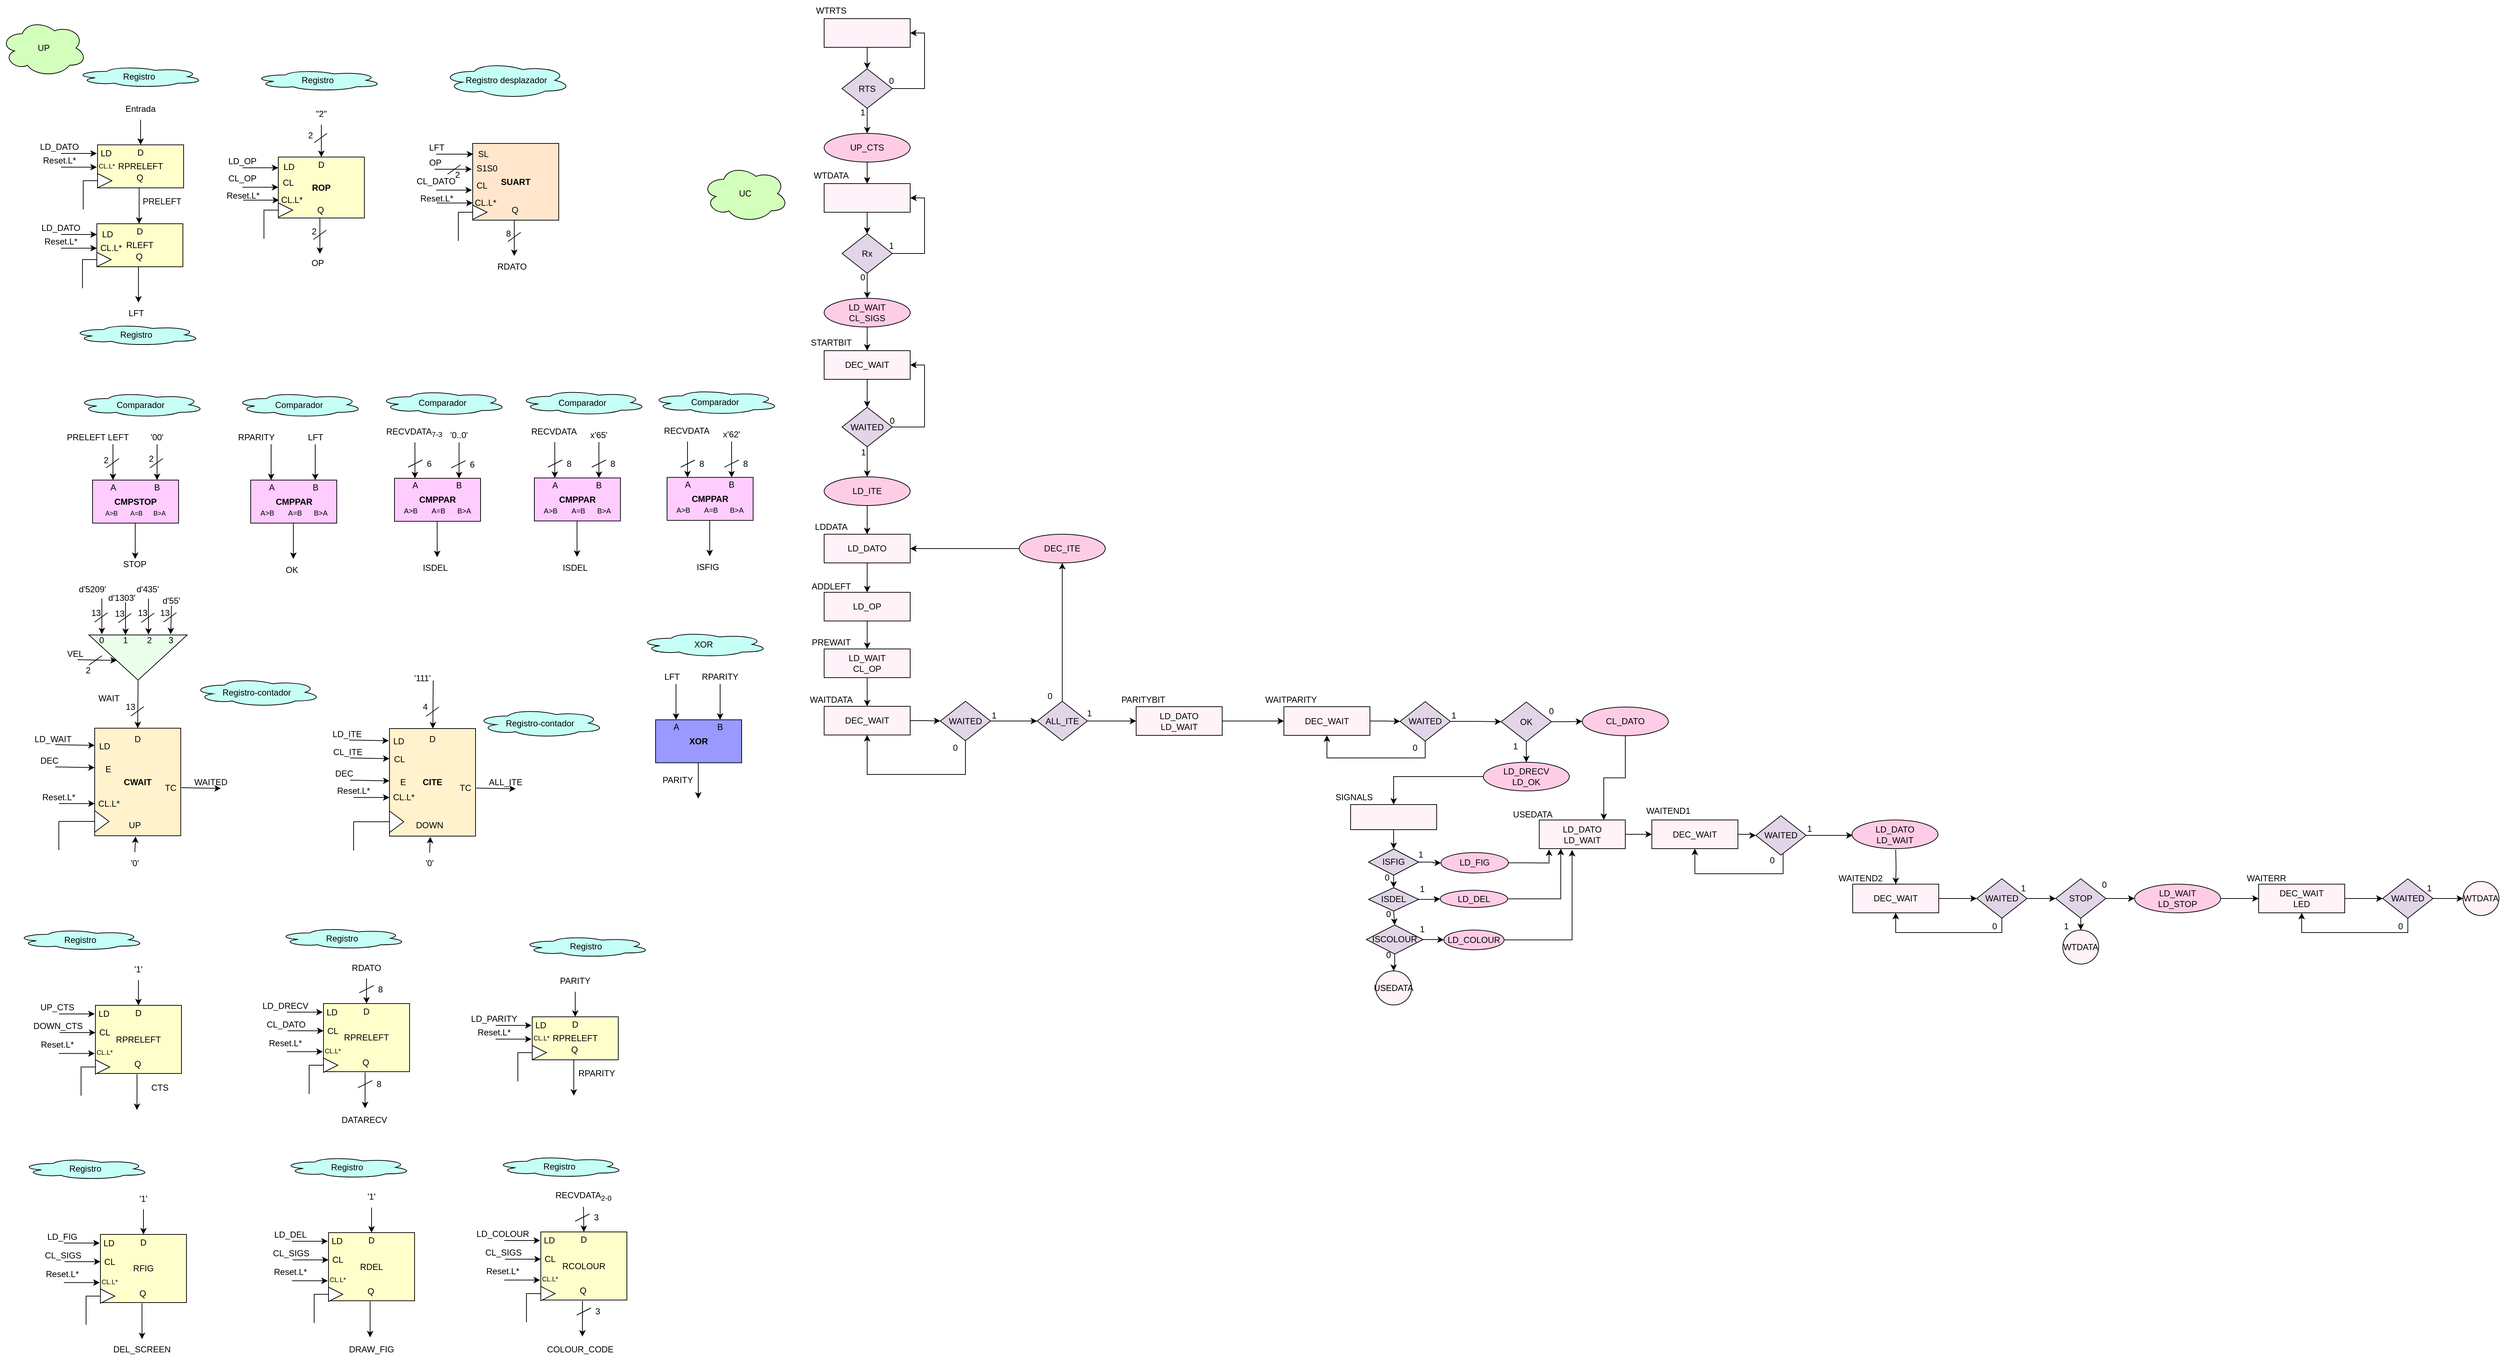 <mxfile version="20.7.4" type="device"><diagram id="ET6Z7-wbNqIhspNn6tf8" name="Página-1"><mxGraphModel dx="936" dy="489" grid="1" gridSize="10" guides="1" tooltips="1" connect="1" arrows="1" fold="1" page="1" pageScale="1" pageWidth="827" pageHeight="1169" math="0" shadow="0"><root><mxCell id="0"/><mxCell id="1" parent="0"/><mxCell id="QkEhWZ-XNB-RXRuDiWZ--1" value="&lt;b&gt;ROP&lt;/b&gt;" style="rounded=0;whiteSpace=wrap;html=1;fontSize=12;fillColor=#FFFFCC;" parent="1" vertex="1"><mxGeometry x="399" y="232" width="120" height="85" as="geometry"/></mxCell><mxCell id="QkEhWZ-XNB-RXRuDiWZ--2" value="D" style="text;html=1;strokeColor=none;fillColor=none;align=center;verticalAlign=middle;whiteSpace=wrap;rounded=0;fontSize=12;" parent="1" vertex="1"><mxGeometry x="449" y="238" width="20" height="10" as="geometry"/></mxCell><mxCell id="QkEhWZ-XNB-RXRuDiWZ--3" value="LD" style="text;html=1;strokeColor=none;fillColor=none;align=center;verticalAlign=middle;whiteSpace=wrap;rounded=0;fontSize=12;" parent="1" vertex="1"><mxGeometry x="404" y="236" width="20" height="20" as="geometry"/></mxCell><mxCell id="QkEhWZ-XNB-RXRuDiWZ--4" value="" style="triangle;whiteSpace=wrap;html=1;fontSize=12;" parent="1" vertex="1"><mxGeometry x="399" y="296" width="20" height="20" as="geometry"/></mxCell><mxCell id="QkEhWZ-XNB-RXRuDiWZ--5" value="" style="shape=corner;whiteSpace=wrap;html=1;fontSize=12;dx=0;dy=0;" parent="1" vertex="1"><mxGeometry x="379" y="306" width="20" height="40" as="geometry"/></mxCell><mxCell id="QkEhWZ-XNB-RXRuDiWZ--6" value="Q" style="text;html=1;strokeColor=none;fillColor=none;align=center;verticalAlign=middle;whiteSpace=wrap;rounded=0;fontSize=12;" parent="1" vertex="1"><mxGeometry x="448" y="296" width="20" height="20" as="geometry"/></mxCell><mxCell id="QkEhWZ-XNB-RXRuDiWZ--7" value="" style="endArrow=classic;html=1;rounded=0;fontSize=12;entryX=0.5;entryY=0;entryDx=0;entryDy=0;exitX=0.5;exitY=1;exitDx=0;exitDy=0;" parent="1" source="QkEhWZ-XNB-RXRuDiWZ--10" target="QkEhWZ-XNB-RXRuDiWZ--1" edge="1"><mxGeometry width="50" height="50" relative="1" as="geometry"><mxPoint x="459" y="182" as="sourcePoint"/><mxPoint x="489" y="232" as="targetPoint"/></mxGeometry></mxCell><mxCell id="QkEhWZ-XNB-RXRuDiWZ--8" value="" style="endArrow=classic;html=1;rounded=0;fontSize=12;entryX=0.5;entryY=0;entryDx=0;entryDy=0;" parent="1" edge="1"><mxGeometry width="50" height="50" relative="1" as="geometry"><mxPoint x="457" y="317" as="sourcePoint"/><mxPoint x="457" y="367" as="targetPoint"/></mxGeometry></mxCell><mxCell id="QkEhWZ-XNB-RXRuDiWZ--9" value="" style="endArrow=classic;html=1;rounded=0;fontSize=12;" parent="1" edge="1"><mxGeometry width="50" height="50" relative="1" as="geometry"><mxPoint x="349" y="247" as="sourcePoint"/><mxPoint x="399" y="247" as="targetPoint"/></mxGeometry></mxCell><mxCell id="QkEhWZ-XNB-RXRuDiWZ--10" value="&quot;2&quot;" style="text;html=1;strokeColor=none;fillColor=none;align=center;verticalAlign=middle;whiteSpace=wrap;rounded=0;" parent="1" vertex="1"><mxGeometry x="429" y="157" width="60" height="30" as="geometry"/></mxCell><mxCell id="QkEhWZ-XNB-RXRuDiWZ--11" value="LD_OP" style="text;html=1;strokeColor=none;fillColor=none;align=center;verticalAlign=middle;whiteSpace=wrap;rounded=0;" parent="1" vertex="1"><mxGeometry x="319" y="223" width="60" height="30" as="geometry"/></mxCell><mxCell id="QkEhWZ-XNB-RXRuDiWZ--12" value="OP" style="text;html=1;strokeColor=none;fillColor=none;align=center;verticalAlign=middle;whiteSpace=wrap;rounded=0;" parent="1" vertex="1"><mxGeometry x="424" y="365" width="60" height="30" as="geometry"/></mxCell><mxCell id="QkEhWZ-XNB-RXRuDiWZ--13" value="" style="endArrow=none;html=1;rounded=0;" parent="1" edge="1"><mxGeometry width="50" height="50" relative="1" as="geometry"><mxPoint x="449" y="212" as="sourcePoint"/><mxPoint x="467" y="199" as="targetPoint"/></mxGeometry></mxCell><mxCell id="QkEhWZ-XNB-RXRuDiWZ--14" value="" style="endArrow=none;html=1;rounded=0;" parent="1" edge="1"><mxGeometry width="50" height="50" relative="1" as="geometry"><mxPoint x="448" y="347" as="sourcePoint"/><mxPoint x="466" y="334" as="targetPoint"/></mxGeometry></mxCell><mxCell id="QkEhWZ-XNB-RXRuDiWZ--15" value="2" style="text;html=1;strokeColor=none;fillColor=none;align=center;verticalAlign=middle;whiteSpace=wrap;rounded=0;" parent="1" vertex="1"><mxGeometry x="429" y="192" width="30" height="20" as="geometry"/></mxCell><mxCell id="QkEhWZ-XNB-RXRuDiWZ--16" value="2" style="text;html=1;strokeColor=none;fillColor=none;align=center;verticalAlign=middle;whiteSpace=wrap;rounded=0;" parent="1" vertex="1"><mxGeometry x="434" y="326" width="30" height="20" as="geometry"/></mxCell><mxCell id="QkEhWZ-XNB-RXRuDiWZ--17" value="CL" style="text;html=1;strokeColor=none;fillColor=none;align=center;verticalAlign=middle;whiteSpace=wrap;rounded=0;fontSize=12;" parent="1" vertex="1"><mxGeometry x="403" y="258" width="20" height="20" as="geometry"/></mxCell><mxCell id="QkEhWZ-XNB-RXRuDiWZ--18" value="" style="endArrow=classic;html=1;rounded=0;fontSize=12;entryX=0;entryY=0.25;entryDx=0;entryDy=0;" parent="1" edge="1"><mxGeometry width="50" height="50" relative="1" as="geometry"><mxPoint x="349" y="274.16" as="sourcePoint"/><mxPoint x="399" y="274.16" as="targetPoint"/></mxGeometry></mxCell><mxCell id="QkEhWZ-XNB-RXRuDiWZ--19" value="CL_OP" style="text;html=1;strokeColor=none;fillColor=none;align=center;verticalAlign=middle;whiteSpace=wrap;rounded=0;" parent="1" vertex="1"><mxGeometry x="319" y="247" width="60" height="30" as="geometry"/></mxCell><mxCell id="QkEhWZ-XNB-RXRuDiWZ--20" value="CL.L*" style="text;html=1;strokeColor=none;fillColor=none;align=center;verticalAlign=middle;whiteSpace=wrap;rounded=0;fontSize=12;" parent="1" vertex="1"><mxGeometry x="408" y="282" width="20" height="20" as="geometry"/></mxCell><mxCell id="QkEhWZ-XNB-RXRuDiWZ--21" value="" style="endArrow=classic;html=1;rounded=0;fontSize=12;entryX=0;entryY=0.25;entryDx=0;entryDy=0;" parent="1" edge="1"><mxGeometry width="50" height="50" relative="1" as="geometry"><mxPoint x="350" y="292.16" as="sourcePoint"/><mxPoint x="400" y="292.16" as="targetPoint"/></mxGeometry></mxCell><mxCell id="QkEhWZ-XNB-RXRuDiWZ--22" value="Reset.L*" style="text;html=1;strokeColor=none;fillColor=none;align=center;verticalAlign=middle;whiteSpace=wrap;rounded=0;" parent="1" vertex="1"><mxGeometry x="320" y="271" width="60" height="30" as="geometry"/></mxCell><mxCell id="QkEhWZ-XNB-RXRuDiWZ--24" value="&lt;b&gt;SUART&lt;/b&gt;" style="rounded=0;whiteSpace=wrap;html=1;fontSize=12;fillColor=#FFE6CC;" parent="1" vertex="1"><mxGeometry x="670" y="213" width="120" height="107" as="geometry"/></mxCell><mxCell id="QkEhWZ-XNB-RXRuDiWZ--26" value="SL" style="text;html=1;strokeColor=none;fillColor=none;align=center;verticalAlign=middle;whiteSpace=wrap;rounded=0;fontSize=12;" parent="1" vertex="1"><mxGeometry x="675" y="218" width="20" height="20" as="geometry"/></mxCell><mxCell id="QkEhWZ-XNB-RXRuDiWZ--27" value="" style="triangle;whiteSpace=wrap;html=1;fontSize=12;" parent="1" vertex="1"><mxGeometry x="670" y="299" width="20" height="20" as="geometry"/></mxCell><mxCell id="QkEhWZ-XNB-RXRuDiWZ--28" value="" style="shape=corner;whiteSpace=wrap;html=1;fontSize=12;dx=0;dy=0;" parent="1" vertex="1"><mxGeometry x="650" y="309" width="20" height="40" as="geometry"/></mxCell><mxCell id="QkEhWZ-XNB-RXRuDiWZ--29" value="Q" style="text;html=1;strokeColor=none;fillColor=none;align=center;verticalAlign=middle;whiteSpace=wrap;rounded=0;fontSize=12;" parent="1" vertex="1"><mxGeometry x="719" y="296" width="20" height="20" as="geometry"/></mxCell><mxCell id="QkEhWZ-XNB-RXRuDiWZ--31" value="" style="endArrow=classic;html=1;rounded=0;fontSize=12;entryX=0.5;entryY=0;entryDx=0;entryDy=0;" parent="1" edge="1"><mxGeometry width="50" height="50" relative="1" as="geometry"><mxPoint x="728" y="320" as="sourcePoint"/><mxPoint x="728" y="370" as="targetPoint"/></mxGeometry></mxCell><mxCell id="QkEhWZ-XNB-RXRuDiWZ--32" value="" style="endArrow=classic;html=1;rounded=0;fontSize=12;entryX=0.015;entryY=0.14;entryDx=0;entryDy=0;entryPerimeter=0;" parent="1" edge="1"><mxGeometry width="50" height="50" relative="1" as="geometry"><mxPoint x="619" y="228" as="sourcePoint"/><mxPoint x="670.8" y="227.98" as="targetPoint"/></mxGeometry></mxCell><mxCell id="QkEhWZ-XNB-RXRuDiWZ--34" value="LFT" style="text;html=1;strokeColor=none;fillColor=none;align=center;verticalAlign=middle;whiteSpace=wrap;rounded=0;" parent="1" vertex="1"><mxGeometry x="590" y="204" width="60" height="30" as="geometry"/></mxCell><mxCell id="QkEhWZ-XNB-RXRuDiWZ--35" value="RDATO" style="text;html=1;strokeColor=none;fillColor=none;align=center;verticalAlign=middle;whiteSpace=wrap;rounded=0;" parent="1" vertex="1"><mxGeometry x="695" y="370" width="60" height="30" as="geometry"/></mxCell><mxCell id="QkEhWZ-XNB-RXRuDiWZ--37" value="" style="endArrow=none;html=1;rounded=0;" parent="1" edge="1"><mxGeometry width="50" height="50" relative="1" as="geometry"><mxPoint x="719" y="350" as="sourcePoint"/><mxPoint x="737" y="337" as="targetPoint"/></mxGeometry></mxCell><mxCell id="QkEhWZ-XNB-RXRuDiWZ--39" value="8" style="text;html=1;strokeColor=none;fillColor=none;align=center;verticalAlign=middle;whiteSpace=wrap;rounded=0;" parent="1" vertex="1"><mxGeometry x="705" y="329" width="30" height="20" as="geometry"/></mxCell><mxCell id="QkEhWZ-XNB-RXRuDiWZ--40" value="S1S0" style="text;html=1;strokeColor=none;fillColor=none;align=center;verticalAlign=middle;whiteSpace=wrap;rounded=0;fontSize=12;" parent="1" vertex="1"><mxGeometry x="680" y="238" width="20" height="20" as="geometry"/></mxCell><mxCell id="QkEhWZ-XNB-RXRuDiWZ--41" value="" style="endArrow=classic;html=1;rounded=0;fontSize=12;entryX=0.015;entryY=0.14;entryDx=0;entryDy=0;entryPerimeter=0;" parent="1" edge="1"><mxGeometry width="50" height="50" relative="1" as="geometry"><mxPoint x="617" y="249" as="sourcePoint"/><mxPoint x="668.8" y="248.98" as="targetPoint"/></mxGeometry></mxCell><mxCell id="QkEhWZ-XNB-RXRuDiWZ--42" value="OP" style="text;html=1;strokeColor=none;fillColor=none;align=center;verticalAlign=middle;whiteSpace=wrap;rounded=0;" parent="1" vertex="1"><mxGeometry x="588" y="225" width="60" height="30" as="geometry"/></mxCell><mxCell id="QkEhWZ-XNB-RXRuDiWZ--45" value="" style="endArrow=none;html=1;rounded=0;" parent="1" edge="1"><mxGeometry width="50" height="50" relative="1" as="geometry"><mxPoint x="635" y="256" as="sourcePoint"/><mxPoint x="653" y="243" as="targetPoint"/></mxGeometry></mxCell><mxCell id="QkEhWZ-XNB-RXRuDiWZ--46" value="2" style="text;html=1;strokeColor=none;fillColor=none;align=center;verticalAlign=middle;whiteSpace=wrap;rounded=0;" parent="1" vertex="1"><mxGeometry x="634" y="247" width="30" height="20" as="geometry"/></mxCell><mxCell id="QkEhWZ-XNB-RXRuDiWZ--48" value="CL" style="text;html=1;strokeColor=none;fillColor=none;align=center;verticalAlign=middle;whiteSpace=wrap;rounded=0;fontSize=12;" parent="1" vertex="1"><mxGeometry x="673" y="262" width="20" height="20" as="geometry"/></mxCell><mxCell id="QkEhWZ-XNB-RXRuDiWZ--49" value="" style="endArrow=classic;html=1;rounded=0;fontSize=12;entryX=0;entryY=0.25;entryDx=0;entryDy=0;" parent="1" edge="1"><mxGeometry width="50" height="50" relative="1" as="geometry"><mxPoint x="619" y="278.16" as="sourcePoint"/><mxPoint x="669" y="278.16" as="targetPoint"/></mxGeometry></mxCell><mxCell id="QkEhWZ-XNB-RXRuDiWZ--50" value="CL_DATO" style="text;html=1;strokeColor=none;fillColor=none;align=center;verticalAlign=middle;whiteSpace=wrap;rounded=0;" parent="1" vertex="1"><mxGeometry x="589" y="251" width="60" height="30" as="geometry"/></mxCell><mxCell id="QkEhWZ-XNB-RXRuDiWZ--51" value="CL.L*" style="text;html=1;strokeColor=none;fillColor=none;align=center;verticalAlign=middle;whiteSpace=wrap;rounded=0;fontSize=12;" parent="1" vertex="1"><mxGeometry x="678" y="286" width="20" height="20" as="geometry"/></mxCell><mxCell id="QkEhWZ-XNB-RXRuDiWZ--52" value="" style="endArrow=classic;html=1;rounded=0;fontSize=12;entryX=0;entryY=0.25;entryDx=0;entryDy=0;" parent="1" edge="1"><mxGeometry width="50" height="50" relative="1" as="geometry"><mxPoint x="620" y="296.16" as="sourcePoint"/><mxPoint x="670" y="296.16" as="targetPoint"/></mxGeometry></mxCell><mxCell id="QkEhWZ-XNB-RXRuDiWZ--53" value="Reset.L*" style="text;html=1;strokeColor=none;fillColor=none;align=center;verticalAlign=middle;whiteSpace=wrap;rounded=0;" parent="1" vertex="1"><mxGeometry x="590" y="275" width="60" height="30" as="geometry"/></mxCell><mxCell id="QkEhWZ-XNB-RXRuDiWZ--54" value="RPRELEFT" style="rounded=0;whiteSpace=wrap;html=1;fontSize=12;fillColor=#FFFFCC;" parent="1" vertex="1"><mxGeometry x="147" y="215" width="120" height="60" as="geometry"/></mxCell><mxCell id="QkEhWZ-XNB-RXRuDiWZ--55" value="D" style="text;html=1;strokeColor=none;fillColor=none;align=center;verticalAlign=middle;whiteSpace=wrap;rounded=0;fontSize=12;" parent="1" vertex="1"><mxGeometry x="197" y="221" width="20" height="10" as="geometry"/></mxCell><mxCell id="QkEhWZ-XNB-RXRuDiWZ--57" value="" style="triangle;whiteSpace=wrap;html=1;fontSize=12;" parent="1" vertex="1"><mxGeometry x="147" y="255" width="20" height="20" as="geometry"/></mxCell><mxCell id="QkEhWZ-XNB-RXRuDiWZ--58" value="" style="shape=corner;whiteSpace=wrap;html=1;fontSize=12;dx=0;dy=0;" parent="1" vertex="1"><mxGeometry x="127" y="265" width="20" height="40" as="geometry"/></mxCell><mxCell id="QkEhWZ-XNB-RXRuDiWZ--59" value="Q" style="text;html=1;strokeColor=none;fillColor=none;align=center;verticalAlign=middle;whiteSpace=wrap;rounded=0;fontSize=12;" parent="1" vertex="1"><mxGeometry x="196" y="251" width="20" height="20" as="geometry"/></mxCell><mxCell id="QkEhWZ-XNB-RXRuDiWZ--60" value="" style="endArrow=classic;html=1;rounded=0;fontSize=12;entryX=0.5;entryY=0;entryDx=0;entryDy=0;exitX=0.5;exitY=1;exitDx=0;exitDy=0;" parent="1" source="QkEhWZ-XNB-RXRuDiWZ--63" target="QkEhWZ-XNB-RXRuDiWZ--54" edge="1"><mxGeometry width="50" height="50" relative="1" as="geometry"><mxPoint x="207" y="165" as="sourcePoint"/><mxPoint x="237" y="215" as="targetPoint"/></mxGeometry></mxCell><mxCell id="QkEhWZ-XNB-RXRuDiWZ--61" value="" style="endArrow=classic;html=1;rounded=0;fontSize=12;entryX=0.5;entryY=0;entryDx=0;entryDy=0;" parent="1" edge="1"><mxGeometry width="50" height="50" relative="1" as="geometry"><mxPoint x="205" y="275" as="sourcePoint"/><mxPoint x="205" y="325" as="targetPoint"/></mxGeometry></mxCell><mxCell id="QkEhWZ-XNB-RXRuDiWZ--63" value="Entrada" style="text;html=1;strokeColor=none;fillColor=none;align=center;verticalAlign=middle;whiteSpace=wrap;rounded=0;" parent="1" vertex="1"><mxGeometry x="177" y="150" width="60" height="30" as="geometry"/></mxCell><mxCell id="QkEhWZ-XNB-RXRuDiWZ--84" value="RLEFT" style="rounded=0;whiteSpace=wrap;html=1;fontSize=12;fillColor=#FFFFCC;" parent="1" vertex="1"><mxGeometry x="146" y="325" width="120" height="60" as="geometry"/></mxCell><mxCell id="QkEhWZ-XNB-RXRuDiWZ--85" value="D" style="text;html=1;strokeColor=none;fillColor=none;align=center;verticalAlign=middle;whiteSpace=wrap;rounded=0;fontSize=12;" parent="1" vertex="1"><mxGeometry x="196" y="331" width="20" height="10" as="geometry"/></mxCell><mxCell id="QkEhWZ-XNB-RXRuDiWZ--86" value="LD" style="text;html=1;strokeColor=none;fillColor=none;align=center;verticalAlign=middle;whiteSpace=wrap;rounded=0;fontSize=12;" parent="1" vertex="1"><mxGeometry x="151" y="330" width="20" height="20" as="geometry"/></mxCell><mxCell id="QkEhWZ-XNB-RXRuDiWZ--87" value="" style="triangle;whiteSpace=wrap;html=1;fontSize=12;" parent="1" vertex="1"><mxGeometry x="146" y="365" width="20" height="20" as="geometry"/></mxCell><mxCell id="QkEhWZ-XNB-RXRuDiWZ--88" value="" style="shape=corner;whiteSpace=wrap;html=1;fontSize=12;dx=0;dy=0;" parent="1" vertex="1"><mxGeometry x="126" y="375" width="20" height="40" as="geometry"/></mxCell><mxCell id="QkEhWZ-XNB-RXRuDiWZ--89" value="Q" style="text;html=1;strokeColor=none;fillColor=none;align=center;verticalAlign=middle;whiteSpace=wrap;rounded=0;fontSize=12;" parent="1" vertex="1"><mxGeometry x="195" y="361" width="20" height="20" as="geometry"/></mxCell><mxCell id="QkEhWZ-XNB-RXRuDiWZ--90" value="" style="endArrow=classic;html=1;rounded=0;fontSize=12;entryX=0.5;entryY=0;entryDx=0;entryDy=0;" parent="1" edge="1"><mxGeometry width="50" height="50" relative="1" as="geometry"><mxPoint x="204" y="385" as="sourcePoint"/><mxPoint x="204" y="435" as="targetPoint"/></mxGeometry></mxCell><mxCell id="QkEhWZ-XNB-RXRuDiWZ--91" value="" style="endArrow=classic;html=1;rounded=0;fontSize=12;entryX=0;entryY=0.25;entryDx=0;entryDy=0;" parent="1" target="QkEhWZ-XNB-RXRuDiWZ--84" edge="1"><mxGeometry width="50" height="50" relative="1" as="geometry"><mxPoint x="96" y="340" as="sourcePoint"/><mxPoint x="236" y="325" as="targetPoint"/></mxGeometry></mxCell><mxCell id="QkEhWZ-XNB-RXRuDiWZ--92" value="LD_DATO" style="text;html=1;strokeColor=none;fillColor=none;align=center;verticalAlign=middle;whiteSpace=wrap;rounded=0;" parent="1" vertex="1"><mxGeometry x="66" y="316" width="60" height="30" as="geometry"/></mxCell><mxCell id="QkEhWZ-XNB-RXRuDiWZ--93" value="LFT" style="text;html=1;strokeColor=none;fillColor=none;align=center;verticalAlign=middle;whiteSpace=wrap;rounded=0;" parent="1" vertex="1"><mxGeometry x="171" y="435" width="60" height="30" as="geometry"/></mxCell><mxCell id="QkEhWZ-XNB-RXRuDiWZ--94" value="PRELEFT" style="text;html=1;strokeColor=none;fillColor=none;align=center;verticalAlign=middle;whiteSpace=wrap;rounded=0;" parent="1" vertex="1"><mxGeometry x="207" y="279" width="60" height="30" as="geometry"/></mxCell><mxCell id="QkEhWZ-XNB-RXRuDiWZ--95" value="&lt;b&gt;CMPSTOP&lt;/b&gt;" style="rounded=0;whiteSpace=wrap;html=1;fontSize=12;fillColor=#FFCCFF;" parent="1" vertex="1"><mxGeometry x="140" y="682.5" width="120" height="60" as="geometry"/></mxCell><mxCell id="QkEhWZ-XNB-RXRuDiWZ--96" value="A" style="text;html=1;strokeColor=none;fillColor=none;align=center;verticalAlign=middle;whiteSpace=wrap;rounded=0;fontSize=12;" parent="1" vertex="1"><mxGeometry x="159" y="682.5" width="20" height="20" as="geometry"/></mxCell><mxCell id="QkEhWZ-XNB-RXRuDiWZ--97" value="B" style="text;html=1;strokeColor=none;fillColor=none;align=center;verticalAlign=middle;whiteSpace=wrap;rounded=0;fontSize=12;" parent="1" vertex="1"><mxGeometry x="220" y="682.5" width="20" height="20" as="geometry"/></mxCell><mxCell id="QkEhWZ-XNB-RXRuDiWZ--98" value="" style="endArrow=classic;html=1;rounded=0;fontSize=12;entryX=0.75;entryY=0;entryDx=0;entryDy=0;" parent="1" target="QkEhWZ-XNB-RXRuDiWZ--95" edge="1"><mxGeometry width="50" height="50" relative="1" as="geometry"><mxPoint x="230" y="632.5" as="sourcePoint"/><mxPoint x="270" y="692.5" as="targetPoint"/></mxGeometry></mxCell><mxCell id="QkEhWZ-XNB-RXRuDiWZ--99" value="" style="endArrow=classic;html=1;rounded=0;fontSize=12;entryX=0.75;entryY=0;entryDx=0;entryDy=0;" parent="1" edge="1"><mxGeometry width="50" height="50" relative="1" as="geometry"><mxPoint x="168.5" y="632.5" as="sourcePoint"/><mxPoint x="168.5" y="682.5" as="targetPoint"/></mxGeometry></mxCell><mxCell id="QkEhWZ-XNB-RXRuDiWZ--100" value="&lt;font style=&quot;font-size: 9px;&quot;&gt;A&amp;gt;B&amp;nbsp; &amp;nbsp; &amp;nbsp; &amp;nbsp;A=B&amp;nbsp; &amp;nbsp; &amp;nbsp; B&amp;gt;A&lt;/font&gt;" style="text;html=1;strokeColor=none;fillColor=none;align=center;verticalAlign=middle;whiteSpace=wrap;rounded=0;fontSize=12;" parent="1" vertex="1"><mxGeometry x="140" y="712.5" width="120" height="30" as="geometry"/></mxCell><mxCell id="QkEhWZ-XNB-RXRuDiWZ--101" value="" style="endArrow=classic;html=1;rounded=0;fontSize=12;entryX=0.75;entryY=0;entryDx=0;entryDy=0;" parent="1" edge="1"><mxGeometry width="50" height="50" relative="1" as="geometry"><mxPoint x="199.5" y="742.5" as="sourcePoint"/><mxPoint x="199.5" y="792.5" as="targetPoint"/></mxGeometry></mxCell><mxCell id="QkEhWZ-XNB-RXRuDiWZ--102" value="" style="endArrow=none;html=1;rounded=0;" parent="1" edge="1"><mxGeometry width="50" height="50" relative="1" as="geometry"><mxPoint x="159" y="665.5" as="sourcePoint"/><mxPoint x="177" y="652.5" as="targetPoint"/></mxGeometry></mxCell><mxCell id="QkEhWZ-XNB-RXRuDiWZ--103" value="" style="endArrow=none;html=1;rounded=0;" parent="1" edge="1"><mxGeometry width="50" height="50" relative="1" as="geometry"><mxPoint x="220" y="665.5" as="sourcePoint"/><mxPoint x="238" y="652.5" as="targetPoint"/></mxGeometry></mxCell><mxCell id="QkEhWZ-XNB-RXRuDiWZ--104" value="2" style="text;html=1;strokeColor=none;fillColor=none;align=center;verticalAlign=middle;whiteSpace=wrap;rounded=0;" parent="1" vertex="1"><mxGeometry x="144" y="644.5" width="30" height="20" as="geometry"/></mxCell><mxCell id="QkEhWZ-XNB-RXRuDiWZ--105" value="2" style="text;html=1;strokeColor=none;fillColor=none;align=center;verticalAlign=middle;whiteSpace=wrap;rounded=0;" parent="1" vertex="1"><mxGeometry x="207" y="642.5" width="30" height="20" as="geometry"/></mxCell><mxCell id="QkEhWZ-XNB-RXRuDiWZ--106" value="PRELEFT LEFT" style="text;html=1;strokeColor=none;fillColor=none;align=center;verticalAlign=middle;whiteSpace=wrap;rounded=0;" parent="1" vertex="1"><mxGeometry x="98" y="607.5" width="99" height="30" as="geometry"/></mxCell><mxCell id="QkEhWZ-XNB-RXRuDiWZ--107" value="'00'" style="text;html=1;strokeColor=none;fillColor=none;align=center;verticalAlign=middle;whiteSpace=wrap;rounded=0;" parent="1" vertex="1"><mxGeometry x="200" y="607.5" width="60" height="30" as="geometry"/></mxCell><mxCell id="QkEhWZ-XNB-RXRuDiWZ--108" value="STOP" style="text;html=1;strokeColor=none;fillColor=none;align=center;verticalAlign=middle;whiteSpace=wrap;rounded=0;" parent="1" vertex="1"><mxGeometry x="169" y="784.5" width="60" height="30" as="geometry"/></mxCell><mxCell id="QkEhWZ-XNB-RXRuDiWZ--110" value="Reset.L*" style="text;html=1;strokeColor=none;fillColor=none;align=center;verticalAlign=middle;whiteSpace=wrap;rounded=0;" parent="1" vertex="1"><mxGeometry x="66" y="335" width="60" height="30" as="geometry"/></mxCell><mxCell id="QkEhWZ-XNB-RXRuDiWZ--111" value="CL.L*" style="text;html=1;strokeColor=none;fillColor=none;align=center;verticalAlign=middle;whiteSpace=wrap;rounded=0;fontSize=12;" parent="1" vertex="1"><mxGeometry x="156" y="349" width="20" height="20" as="geometry"/></mxCell><mxCell id="QkEhWZ-XNB-RXRuDiWZ--112" value="" style="endArrow=classic;html=1;rounded=0;fontSize=12;entryX=0;entryY=0.25;entryDx=0;entryDy=0;" parent="1" edge="1"><mxGeometry width="50" height="50" relative="1" as="geometry"><mxPoint x="96" y="359.16" as="sourcePoint"/><mxPoint x="146" y="359.16" as="targetPoint"/></mxGeometry></mxCell><mxCell id="QkEhWZ-XNB-RXRuDiWZ--114" value="LD" style="text;html=1;strokeColor=none;fillColor=none;align=center;verticalAlign=middle;whiteSpace=wrap;rounded=0;fontSize=12;" parent="1" vertex="1"><mxGeometry x="149" y="217" width="20" height="20" as="geometry"/></mxCell><mxCell id="QkEhWZ-XNB-RXRuDiWZ--115" value="" style="endArrow=classic;html=1;rounded=0;fontSize=12;entryX=0;entryY=0.25;entryDx=0;entryDy=0;" parent="1" edge="1"><mxGeometry width="50" height="50" relative="1" as="geometry"><mxPoint x="96" y="227" as="sourcePoint"/><mxPoint x="146" y="227" as="targetPoint"/></mxGeometry></mxCell><mxCell id="QkEhWZ-XNB-RXRuDiWZ--116" value="LD_DATO" style="text;html=1;strokeColor=none;fillColor=none;align=center;verticalAlign=middle;whiteSpace=wrap;rounded=0;" parent="1" vertex="1"><mxGeometry x="64" y="203" width="60" height="30" as="geometry"/></mxCell><mxCell id="QkEhWZ-XNB-RXRuDiWZ--117" value="Reset.L*" style="text;html=1;strokeColor=none;fillColor=none;align=center;verticalAlign=middle;whiteSpace=wrap;rounded=0;" parent="1" vertex="1"><mxGeometry x="64" y="222" width="60" height="30" as="geometry"/></mxCell><mxCell id="QkEhWZ-XNB-RXRuDiWZ--118" value="CL.L*" style="text;html=1;strokeColor=none;fillColor=none;align=center;verticalAlign=middle;whiteSpace=wrap;rounded=0;fontSize=9;" parent="1" vertex="1"><mxGeometry x="150" y="235" width="20" height="20" as="geometry"/></mxCell><mxCell id="QkEhWZ-XNB-RXRuDiWZ--119" value="" style="endArrow=classic;html=1;rounded=0;fontSize=12;entryX=0;entryY=0.25;entryDx=0;entryDy=0;" parent="1" edge="1"><mxGeometry width="50" height="50" relative="1" as="geometry"><mxPoint x="96" y="246.16" as="sourcePoint"/><mxPoint x="146" y="246.16" as="targetPoint"/></mxGeometry></mxCell><mxCell id="ZdqeEFGo21xJkdvjT8cN-1" value="Registro desplazador" style="ellipse;shape=cloud;whiteSpace=wrap;html=1;fillColor=#C5FFF5;" parent="1" vertex="1"><mxGeometry x="627" y="100" width="180" height="50" as="geometry"/></mxCell><mxCell id="ZdqeEFGo21xJkdvjT8cN-2" value="Registro" style="ellipse;shape=cloud;whiteSpace=wrap;html=1;fillColor=#C5FFF5;" parent="1" vertex="1"><mxGeometry x="364" y="110" width="180" height="30" as="geometry"/></mxCell><mxCell id="ZdqeEFGo21xJkdvjT8cN-4" value="Registro" style="ellipse;shape=cloud;whiteSpace=wrap;html=1;fillColor=#C5FFF5;" parent="1" vertex="1"><mxGeometry x="115" y="105" width="180" height="30" as="geometry"/></mxCell><mxCell id="ZdqeEFGo21xJkdvjT8cN-9" value="Comparador" style="ellipse;shape=cloud;whiteSpace=wrap;html=1;fillColor=#C5FFF5;" parent="1" vertex="1"><mxGeometry x="117" y="560" width="180" height="35" as="geometry"/></mxCell><mxCell id="ZdqeEFGo21xJkdvjT8cN-11" value="Registro" style="ellipse;shape=cloud;whiteSpace=wrap;html=1;fillColor=#C5FFF5;" parent="1" vertex="1"><mxGeometry x="111" y="465" width="180" height="30" as="geometry"/></mxCell><mxCell id="ZdqeEFGo21xJkdvjT8cN-13" value="UP" style="ellipse;shape=cloud;whiteSpace=wrap;html=1;fillColor=#D3FFBC;" parent="1" vertex="1"><mxGeometry x="12" y="40" width="120" height="80" as="geometry"/></mxCell><mxCell id="ZdqeEFGo21xJkdvjT8cN-14" value="UC" style="ellipse;shape=cloud;whiteSpace=wrap;html=1;fillColor=#D3FFBC;" parent="1" vertex="1"><mxGeometry x="990" y="243" width="120" height="80" as="geometry"/></mxCell><mxCell id="_bwy2okZrDFS8kESQkoh-19" value="&lt;div align=&quot;center&quot;&gt;&lt;b&gt;CITE&lt;/b&gt;&lt;/div&gt;" style="rounded=0;whiteSpace=wrap;html=1;fontSize=12;align=center;fillColor=#FFF2CC;" parent="1" vertex="1"><mxGeometry x="554" y="1029" width="120" height="150" as="geometry"/></mxCell><mxCell id="_bwy2okZrDFS8kESQkoh-20" value="" style="triangle;whiteSpace=wrap;html=1;fontSize=12;" parent="1" vertex="1"><mxGeometry x="554" y="1144" width="20" height="30" as="geometry"/></mxCell><mxCell id="_bwy2okZrDFS8kESQkoh-21" value="" style="endArrow=none;html=1;rounded=0;fontSize=12;entryX=0;entryY=0.5;entryDx=0;entryDy=0;" parent="1" edge="1"><mxGeometry width="50" height="50" relative="1" as="geometry"><mxPoint x="504" y="1159" as="sourcePoint"/><mxPoint x="554" y="1159" as="targetPoint"/></mxGeometry></mxCell><mxCell id="_bwy2okZrDFS8kESQkoh-22" value="" style="endArrow=none;html=1;rounded=0;fontSize=12;" parent="1" edge="1"><mxGeometry width="50" height="50" relative="1" as="geometry"><mxPoint x="504" y="1199" as="sourcePoint"/><mxPoint x="504" y="1159" as="targetPoint"/></mxGeometry></mxCell><mxCell id="_bwy2okZrDFS8kESQkoh-23" value="" style="endArrow=classic;html=1;rounded=0;fontSize=12;" parent="1" edge="1"><mxGeometry width="50" height="50" relative="1" as="geometry"><mxPoint x="499" y="1070" as="sourcePoint"/><mxPoint x="554" y="1071" as="targetPoint"/></mxGeometry></mxCell><mxCell id="_bwy2okZrDFS8kESQkoh-24" value="" style="endArrow=classic;html=1;rounded=0;fontSize=12;" parent="1" edge="1"><mxGeometry width="50" height="50" relative="1" as="geometry"><mxPoint x="499" y="1101" as="sourcePoint"/><mxPoint x="554" y="1102" as="targetPoint"/></mxGeometry></mxCell><mxCell id="_bwy2okZrDFS8kESQkoh-25" value="" style="endArrow=classic;html=1;rounded=0;fontSize=12;" parent="1" edge="1"><mxGeometry width="50" height="50" relative="1" as="geometry"><mxPoint x="675" y="1112" as="sourcePoint"/><mxPoint x="730" y="1113" as="targetPoint"/></mxGeometry></mxCell><mxCell id="_bwy2okZrDFS8kESQkoh-26" value="CL_ITE" style="text;html=1;strokeColor=none;fillColor=none;align=center;verticalAlign=middle;whiteSpace=wrap;rounded=0;" parent="1" vertex="1"><mxGeometry x="466" y="1047" width="60" height="30" as="geometry"/></mxCell><mxCell id="_bwy2okZrDFS8kESQkoh-27" value="DEC" style="text;html=1;strokeColor=none;fillColor=none;align=center;verticalAlign=middle;whiteSpace=wrap;rounded=0;" parent="1" vertex="1"><mxGeometry x="461" y="1077" width="60" height="30" as="geometry"/></mxCell><mxCell id="_bwy2okZrDFS8kESQkoh-28" value="ALL_ITE" style="text;html=1;strokeColor=none;fillColor=none;align=center;verticalAlign=middle;whiteSpace=wrap;rounded=0;" parent="1" vertex="1"><mxGeometry x="686" y="1089" width="60" height="30" as="geometry"/></mxCell><mxCell id="_bwy2okZrDFS8kESQkoh-29" value="D" style="text;html=1;strokeColor=none;fillColor=none;align=center;verticalAlign=middle;whiteSpace=wrap;rounded=0;" parent="1" vertex="1"><mxGeometry x="584" y="1029" width="60" height="30" as="geometry"/></mxCell><mxCell id="_bwy2okZrDFS8kESQkoh-30" value="CL" style="text;html=1;strokeColor=none;fillColor=none;align=center;verticalAlign=middle;whiteSpace=wrap;rounded=0;" parent="1" vertex="1"><mxGeometry x="538" y="1057" width="60" height="30" as="geometry"/></mxCell><mxCell id="_bwy2okZrDFS8kESQkoh-31" value="E" style="text;html=1;strokeColor=none;fillColor=none;align=center;verticalAlign=middle;whiteSpace=wrap;rounded=0;" parent="1" vertex="1"><mxGeometry x="543" y="1089" width="60" height="30" as="geometry"/></mxCell><mxCell id="_bwy2okZrDFS8kESQkoh-32" value="TC" style="text;html=1;strokeColor=none;fillColor=none;align=center;verticalAlign=middle;whiteSpace=wrap;rounded=0;" parent="1" vertex="1"><mxGeometry x="630" y="1097" width="60" height="30" as="geometry"/></mxCell><mxCell id="_bwy2okZrDFS8kESQkoh-33" value="" style="endArrow=classic;html=1;rounded=0;exitX=0.5;exitY=0;exitDx=0;exitDy=0;" parent="1" source="_bwy2okZrDFS8kESQkoh-34" edge="1"><mxGeometry width="50" height="50" relative="1" as="geometry"><mxPoint x="611" y="1220" as="sourcePoint"/><mxPoint x="611" y="1180.0" as="targetPoint"/></mxGeometry></mxCell><mxCell id="_bwy2okZrDFS8kESQkoh-34" value="'0'" style="text;html=1;strokeColor=none;fillColor=none;align=center;verticalAlign=middle;whiteSpace=wrap;rounded=0;" parent="1" vertex="1"><mxGeometry x="595" y="1202" width="30" height="30" as="geometry"/></mxCell><mxCell id="_bwy2okZrDFS8kESQkoh-35" value="DOWN" style="text;html=1;strokeColor=none;fillColor=none;align=center;verticalAlign=middle;whiteSpace=wrap;rounded=0;" parent="1" vertex="1"><mxGeometry x="580" y="1149" width="60" height="30" as="geometry"/></mxCell><mxCell id="_bwy2okZrDFS8kESQkoh-36" value="Registro-contador" style="ellipse;shape=cloud;whiteSpace=wrap;html=1;fillColor=#C5FFF5;" parent="1" vertex="1"><mxGeometry x="674" y="1001.5" width="180" height="40" as="geometry"/></mxCell><mxCell id="_bwy2okZrDFS8kESQkoh-37" value="&lt;div align=&quot;center&quot;&gt;&lt;b&gt;CWAIT&lt;/b&gt;&lt;/div&gt;" style="rounded=0;whiteSpace=wrap;html=1;fontSize=12;align=center;fillColor=#FFF2CC;" parent="1" vertex="1"><mxGeometry x="143" y="1028.5" width="120" height="150" as="geometry"/></mxCell><mxCell id="_bwy2okZrDFS8kESQkoh-38" value="" style="triangle;whiteSpace=wrap;html=1;fontSize=12;" parent="1" vertex="1"><mxGeometry x="143" y="1143.5" width="20" height="30" as="geometry"/></mxCell><mxCell id="_bwy2okZrDFS8kESQkoh-39" value="" style="endArrow=none;html=1;rounded=0;fontSize=12;entryX=0;entryY=0.5;entryDx=0;entryDy=0;" parent="1" edge="1"><mxGeometry width="50" height="50" relative="1" as="geometry"><mxPoint x="93" y="1158.5" as="sourcePoint"/><mxPoint x="143" y="1158.5" as="targetPoint"/></mxGeometry></mxCell><mxCell id="_bwy2okZrDFS8kESQkoh-40" value="" style="endArrow=none;html=1;rounded=0;fontSize=12;" parent="1" edge="1"><mxGeometry width="50" height="50" relative="1" as="geometry"><mxPoint x="93" y="1198.5" as="sourcePoint"/><mxPoint x="93" y="1158.5" as="targetPoint"/></mxGeometry></mxCell><mxCell id="_bwy2okZrDFS8kESQkoh-41" value="" style="endArrow=classic;html=1;rounded=0;fontSize=12;" parent="1" edge="1"><mxGeometry width="50" height="50" relative="1" as="geometry"><mxPoint x="88" y="1051.5" as="sourcePoint"/><mxPoint x="143" y="1052.5" as="targetPoint"/></mxGeometry></mxCell><mxCell id="_bwy2okZrDFS8kESQkoh-42" value="" style="endArrow=classic;html=1;rounded=0;fontSize=12;" parent="1" edge="1"><mxGeometry width="50" height="50" relative="1" as="geometry"><mxPoint x="88" y="1082.5" as="sourcePoint"/><mxPoint x="143" y="1083.5" as="targetPoint"/></mxGeometry></mxCell><mxCell id="_bwy2okZrDFS8kESQkoh-43" value="" style="endArrow=classic;html=1;rounded=0;fontSize=12;" parent="1" edge="1"><mxGeometry width="50" height="50" relative="1" as="geometry"><mxPoint x="264" y="1111.5" as="sourcePoint"/><mxPoint x="319" y="1112.5" as="targetPoint"/></mxGeometry></mxCell><mxCell id="_bwy2okZrDFS8kESQkoh-44" value="LD_WAIT" style="text;html=1;strokeColor=none;fillColor=none;align=center;verticalAlign=middle;whiteSpace=wrap;rounded=0;" parent="1" vertex="1"><mxGeometry x="55" y="1028.5" width="60" height="30" as="geometry"/></mxCell><mxCell id="_bwy2okZrDFS8kESQkoh-45" value="DEC" style="text;html=1;strokeColor=none;fillColor=none;align=center;verticalAlign=middle;whiteSpace=wrap;rounded=0;" parent="1" vertex="1"><mxGeometry x="50" y="1058.5" width="60" height="30" as="geometry"/></mxCell><mxCell id="_bwy2okZrDFS8kESQkoh-46" value="WAITED" style="text;html=1;strokeColor=none;fillColor=none;align=center;verticalAlign=middle;whiteSpace=wrap;rounded=0;" parent="1" vertex="1"><mxGeometry x="275" y="1088.5" width="60" height="30" as="geometry"/></mxCell><mxCell id="_bwy2okZrDFS8kESQkoh-47" value="D" style="text;html=1;strokeColor=none;fillColor=none;align=center;verticalAlign=middle;whiteSpace=wrap;rounded=0;" parent="1" vertex="1"><mxGeometry x="173" y="1028.5" width="60" height="30" as="geometry"/></mxCell><mxCell id="_bwy2okZrDFS8kESQkoh-48" value="LD" style="text;html=1;strokeColor=none;fillColor=none;align=center;verticalAlign=middle;whiteSpace=wrap;rounded=0;" parent="1" vertex="1"><mxGeometry x="127" y="1038.5" width="60" height="30" as="geometry"/></mxCell><mxCell id="_bwy2okZrDFS8kESQkoh-49" value="E" style="text;html=1;strokeColor=none;fillColor=none;align=center;verticalAlign=middle;whiteSpace=wrap;rounded=0;" parent="1" vertex="1"><mxGeometry x="132" y="1070.5" width="60" height="30" as="geometry"/></mxCell><mxCell id="_bwy2okZrDFS8kESQkoh-50" value="TC" style="text;html=1;strokeColor=none;fillColor=none;align=center;verticalAlign=middle;whiteSpace=wrap;rounded=0;" parent="1" vertex="1"><mxGeometry x="219" y="1096.5" width="60" height="30" as="geometry"/></mxCell><mxCell id="_bwy2okZrDFS8kESQkoh-51" value="" style="endArrow=classic;html=1;rounded=0;exitX=0.5;exitY=0;exitDx=0;exitDy=0;" parent="1" source="_bwy2okZrDFS8kESQkoh-52" edge="1"><mxGeometry width="50" height="50" relative="1" as="geometry"><mxPoint x="200" y="1219.5" as="sourcePoint"/><mxPoint x="200" y="1179.5" as="targetPoint"/></mxGeometry></mxCell><mxCell id="_bwy2okZrDFS8kESQkoh-52" value="'0'" style="text;html=1;strokeColor=none;fillColor=none;align=center;verticalAlign=middle;whiteSpace=wrap;rounded=0;" parent="1" vertex="1"><mxGeometry x="184" y="1201.5" width="30" height="30" as="geometry"/></mxCell><mxCell id="_bwy2okZrDFS8kESQkoh-53" value="UP" style="text;html=1;strokeColor=none;fillColor=none;align=center;verticalAlign=middle;whiteSpace=wrap;rounded=0;" parent="1" vertex="1"><mxGeometry x="169" y="1148.5" width="60" height="30" as="geometry"/></mxCell><mxCell id="_bwy2okZrDFS8kESQkoh-54" value="Registro-contador" style="ellipse;shape=cloud;whiteSpace=wrap;html=1;fillColor=#C5FFF5;" parent="1" vertex="1"><mxGeometry x="279" y="958.5" width="180" height="40" as="geometry"/></mxCell><mxCell id="_bwy2okZrDFS8kESQkoh-55" value="" style="endArrow=classic;html=1;rounded=0;fontSize=9;entryX=0.5;entryY=0;entryDx=0;entryDy=0;" parent="1" target="_bwy2okZrDFS8kESQkoh-47" edge="1"><mxGeometry width="50" height="50" relative="1" as="geometry"><mxPoint x="203.5" y="961.5" as="sourcePoint"/><mxPoint x="453.5" y="1061.5" as="targetPoint"/></mxGeometry></mxCell><mxCell id="_bwy2okZrDFS8kESQkoh-56" value="WAIT" style="text;html=1;strokeColor=none;fillColor=none;align=center;verticalAlign=middle;whiteSpace=wrap;rounded=0;fontSize=12;" parent="1" vertex="1"><mxGeometry x="132.5" y="971.5" width="60" height="30" as="geometry"/></mxCell><mxCell id="_bwy2okZrDFS8kESQkoh-57" value="" style="endArrow=none;html=1;rounded=0;" parent="1" edge="1"><mxGeometry width="50" height="50" relative="1" as="geometry"><mxPoint x="193.5" y="1011.5" as="sourcePoint"/><mxPoint x="211.5" y="998.5" as="targetPoint"/></mxGeometry></mxCell><mxCell id="_bwy2okZrDFS8kESQkoh-58" value="13" style="text;html=1;strokeColor=none;fillColor=none;align=center;verticalAlign=middle;whiteSpace=wrap;rounded=0;" parent="1" vertex="1"><mxGeometry x="177.5" y="988.5" width="30" height="20" as="geometry"/></mxCell><mxCell id="_bwy2okZrDFS8kESQkoh-59" value="Reset.L*" style="text;html=1;strokeColor=none;fillColor=none;align=center;verticalAlign=middle;whiteSpace=wrap;rounded=0;" parent="1" vertex="1"><mxGeometry x="474" y="1101" width="60" height="30" as="geometry"/></mxCell><mxCell id="_bwy2okZrDFS8kESQkoh-60" value="CL.L*" style="text;html=1;strokeColor=none;fillColor=none;align=center;verticalAlign=middle;whiteSpace=wrap;rounded=0;fontSize=12;" parent="1" vertex="1"><mxGeometry x="564" y="1115" width="20" height="20" as="geometry"/></mxCell><mxCell id="_bwy2okZrDFS8kESQkoh-61" value="" style="endArrow=classic;html=1;rounded=0;fontSize=12;entryX=0;entryY=0.25;entryDx=0;entryDy=0;" parent="1" edge="1"><mxGeometry width="50" height="50" relative="1" as="geometry"><mxPoint x="504" y="1125.16" as="sourcePoint"/><mxPoint x="554" y="1125.16" as="targetPoint"/></mxGeometry></mxCell><mxCell id="_bwy2okZrDFS8kESQkoh-62" value="Reset.L*" style="text;html=1;strokeColor=none;fillColor=none;align=center;verticalAlign=middle;whiteSpace=wrap;rounded=0;" parent="1" vertex="1"><mxGeometry x="63" y="1109.5" width="60" height="30" as="geometry"/></mxCell><mxCell id="_bwy2okZrDFS8kESQkoh-63" value="CL.L*" style="text;html=1;strokeColor=none;fillColor=none;align=center;verticalAlign=middle;whiteSpace=wrap;rounded=0;fontSize=12;" parent="1" vertex="1"><mxGeometry x="153" y="1123.5" width="20" height="20" as="geometry"/></mxCell><mxCell id="_bwy2okZrDFS8kESQkoh-64" value="" style="endArrow=classic;html=1;rounded=0;fontSize=12;entryX=0;entryY=0.25;entryDx=0;entryDy=0;" parent="1" edge="1"><mxGeometry width="50" height="50" relative="1" as="geometry"><mxPoint x="93" y="1133.66" as="sourcePoint"/><mxPoint x="143" y="1133.66" as="targetPoint"/></mxGeometry></mxCell><mxCell id="aEV7Gx7-7d3nOofYmgrN-4" style="edgeStyle=orthogonalEdgeStyle;rounded=0;orthogonalLoop=1;jettySize=auto;html=1;" parent="1" source="aEV7Gx7-7d3nOofYmgrN-1" target="aEV7Gx7-7d3nOofYmgrN-2" edge="1"><mxGeometry relative="1" as="geometry"/></mxCell><mxCell id="aEV7Gx7-7d3nOofYmgrN-1" value="" style="rounded=0;whiteSpace=wrap;html=1;fillColor=#FFF2F8;" parent="1" vertex="1"><mxGeometry x="1160" y="269" width="120" height="40" as="geometry"/></mxCell><mxCell id="aEV7Gx7-7d3nOofYmgrN-3" style="edgeStyle=orthogonalEdgeStyle;rounded=0;orthogonalLoop=1;jettySize=auto;html=1;entryX=1;entryY=0.5;entryDx=0;entryDy=0;" parent="1" source="aEV7Gx7-7d3nOofYmgrN-2" target="aEV7Gx7-7d3nOofYmgrN-1" edge="1"><mxGeometry relative="1" as="geometry"><Array as="points"><mxPoint x="1300" y="367"/><mxPoint x="1300" y="289"/></Array></mxGeometry></mxCell><mxCell id="aEV7Gx7-7d3nOofYmgrN-6" style="edgeStyle=orthogonalEdgeStyle;rounded=0;orthogonalLoop=1;jettySize=auto;html=1;" parent="1" source="aEV7Gx7-7d3nOofYmgrN-2" target="aEV7Gx7-7d3nOofYmgrN-5" edge="1"><mxGeometry relative="1" as="geometry"/></mxCell><mxCell id="aEV7Gx7-7d3nOofYmgrN-2" value="Rx" style="rhombus;whiteSpace=wrap;html=1;fillColor=#E1D5E7;" parent="1" vertex="1"><mxGeometry x="1185" y="339" width="70" height="55" as="geometry"/></mxCell><mxCell id="aEV7Gx7-7d3nOofYmgrN-13" style="edgeStyle=orthogonalEdgeStyle;rounded=0;orthogonalLoop=1;jettySize=auto;html=1;" parent="1" source="aEV7Gx7-7d3nOofYmgrN-5" target="aEV7Gx7-7d3nOofYmgrN-8" edge="1"><mxGeometry relative="1" as="geometry"/></mxCell><mxCell id="aEV7Gx7-7d3nOofYmgrN-5" value="&lt;div&gt;LD_WAIT&lt;/div&gt;CL_SIGS" style="ellipse;whiteSpace=wrap;html=1;fillColor=#FFCCE6;" parent="1" vertex="1"><mxGeometry x="1160" y="429" width="120" height="40" as="geometry"/></mxCell><mxCell id="aEV7Gx7-7d3nOofYmgrN-7" style="edgeStyle=orthogonalEdgeStyle;rounded=0;orthogonalLoop=1;jettySize=auto;html=1;" parent="1" source="aEV7Gx7-7d3nOofYmgrN-8" target="aEV7Gx7-7d3nOofYmgrN-10" edge="1"><mxGeometry relative="1" as="geometry"/></mxCell><mxCell id="aEV7Gx7-7d3nOofYmgrN-8" value="DEC_WAIT" style="rounded=0;whiteSpace=wrap;html=1;fillColor=#FFF2F8;" parent="1" vertex="1"><mxGeometry x="1160" y="502" width="120" height="40" as="geometry"/></mxCell><mxCell id="aEV7Gx7-7d3nOofYmgrN-9" style="edgeStyle=orthogonalEdgeStyle;rounded=0;orthogonalLoop=1;jettySize=auto;html=1;entryX=1;entryY=0.5;entryDx=0;entryDy=0;" parent="1" source="aEV7Gx7-7d3nOofYmgrN-10" target="aEV7Gx7-7d3nOofYmgrN-8" edge="1"><mxGeometry relative="1" as="geometry"><mxPoint x="1310" y="609" as="targetPoint"/><Array as="points"><mxPoint x="1300" y="609"/><mxPoint x="1300" y="522"/></Array></mxGeometry></mxCell><mxCell id="aEV7Gx7-7d3nOofYmgrN-10" value="WAITED" style="rhombus;whiteSpace=wrap;html=1;fillColor=#E1D5E7;" parent="1" vertex="1"><mxGeometry x="1185" y="581" width="70" height="55" as="geometry"/></mxCell><mxCell id="aEV7Gx7-7d3nOofYmgrN-17" style="edgeStyle=orthogonalEdgeStyle;rounded=0;orthogonalLoop=1;jettySize=auto;html=1;" parent="1" source="aEV7Gx7-7d3nOofYmgrN-10" target="aEV7Gx7-7d3nOofYmgrN-16" edge="1"><mxGeometry relative="1" as="geometry"/></mxCell><mxCell id="aEV7Gx7-7d3nOofYmgrN-11" value="1" style="text;html=1;strokeColor=none;fillColor=none;align=center;verticalAlign=middle;whiteSpace=wrap;rounded=0;" parent="1" vertex="1"><mxGeometry x="1210" y="634" width="10" height="20" as="geometry"/></mxCell><mxCell id="aEV7Gx7-7d3nOofYmgrN-12" value="0" style="text;html=1;strokeColor=none;fillColor=none;align=center;verticalAlign=middle;whiteSpace=wrap;rounded=0;" parent="1" vertex="1"><mxGeometry x="1250" y="590" width="10" height="20" as="geometry"/></mxCell><mxCell id="aEV7Gx7-7d3nOofYmgrN-14" value="0" style="text;html=1;strokeColor=none;fillColor=none;align=center;verticalAlign=middle;whiteSpace=wrap;rounded=0;" parent="1" vertex="1"><mxGeometry x="1209" y="390" width="10" height="20" as="geometry"/></mxCell><mxCell id="aEV7Gx7-7d3nOofYmgrN-15" value="1" style="text;html=1;strokeColor=none;fillColor=none;align=center;verticalAlign=middle;whiteSpace=wrap;rounded=0;" parent="1" vertex="1"><mxGeometry x="1249" y="346" width="10" height="20" as="geometry"/></mxCell><mxCell id="aEV7Gx7-7d3nOofYmgrN-21" style="edgeStyle=orthogonalEdgeStyle;rounded=0;orthogonalLoop=1;jettySize=auto;html=1;" parent="1" source="aEV7Gx7-7d3nOofYmgrN-16" target="aEV7Gx7-7d3nOofYmgrN-20" edge="1"><mxGeometry relative="1" as="geometry"/></mxCell><mxCell id="aEV7Gx7-7d3nOofYmgrN-16" value="LD_ITE" style="ellipse;whiteSpace=wrap;html=1;fillColor=#FFCCE6;" parent="1" vertex="1"><mxGeometry x="1160" y="678" width="120" height="40" as="geometry"/></mxCell><mxCell id="aEV7Gx7-7d3nOofYmgrN-23" style="edgeStyle=orthogonalEdgeStyle;rounded=0;orthogonalLoop=1;jettySize=auto;html=1;entryX=0.5;entryY=0;entryDx=0;entryDy=0;" parent="1" source="aEV7Gx7-7d3nOofYmgrN-20" target="aEV7Gx7-7d3nOofYmgrN-22" edge="1"><mxGeometry relative="1" as="geometry"/></mxCell><mxCell id="aEV7Gx7-7d3nOofYmgrN-20" value="LD_DATO" style="rounded=0;whiteSpace=wrap;html=1;fillColor=#FFF2F8;" parent="1" vertex="1"><mxGeometry x="1160" y="758" width="120" height="40" as="geometry"/></mxCell><mxCell id="aEV7Gx7-7d3nOofYmgrN-25" style="edgeStyle=orthogonalEdgeStyle;rounded=0;orthogonalLoop=1;jettySize=auto;html=1;" parent="1" source="aEV7Gx7-7d3nOofYmgrN-22" target="aEV7Gx7-7d3nOofYmgrN-24" edge="1"><mxGeometry relative="1" as="geometry"/></mxCell><mxCell id="aEV7Gx7-7d3nOofYmgrN-22" value="LD_OP" style="rounded=0;whiteSpace=wrap;html=1;fillColor=#FFF2F8;" parent="1" vertex="1"><mxGeometry x="1160" y="839" width="120" height="40" as="geometry"/></mxCell><mxCell id="aEV7Gx7-7d3nOofYmgrN-32" style="edgeStyle=orthogonalEdgeStyle;rounded=0;orthogonalLoop=1;jettySize=auto;html=1;entryX=0.5;entryY=0;entryDx=0;entryDy=0;" parent="1" source="aEV7Gx7-7d3nOofYmgrN-24" target="aEV7Gx7-7d3nOofYmgrN-27" edge="1"><mxGeometry relative="1" as="geometry"/></mxCell><mxCell id="aEV7Gx7-7d3nOofYmgrN-24" value="LD_WAIT&lt;br&gt;CL_OP" style="rounded=0;whiteSpace=wrap;html=1;fillColor=#FFF2F8;" parent="1" vertex="1"><mxGeometry x="1160" y="918" width="120" height="40" as="geometry"/></mxCell><mxCell id="aEV7Gx7-7d3nOofYmgrN-26" style="edgeStyle=orthogonalEdgeStyle;rounded=0;orthogonalLoop=1;jettySize=auto;html=1;" parent="1" source="aEV7Gx7-7d3nOofYmgrN-27" target="aEV7Gx7-7d3nOofYmgrN-29" edge="1"><mxGeometry relative="1" as="geometry"/></mxCell><mxCell id="aEV7Gx7-7d3nOofYmgrN-27" value="DEC_WAIT" style="rounded=0;whiteSpace=wrap;html=1;fillColor=#FFF2F8;" parent="1" vertex="1"><mxGeometry x="1160" y="998" width="120" height="40" as="geometry"/></mxCell><mxCell id="aEV7Gx7-7d3nOofYmgrN-35" style="edgeStyle=orthogonalEdgeStyle;rounded=0;orthogonalLoop=1;jettySize=auto;html=1;" parent="1" source="aEV7Gx7-7d3nOofYmgrN-29" target="aEV7Gx7-7d3nOofYmgrN-33" edge="1"><mxGeometry relative="1" as="geometry"/></mxCell><mxCell id="aEV7Gx7-7d3nOofYmgrN-82" style="edgeStyle=orthogonalEdgeStyle;rounded=0;orthogonalLoop=1;jettySize=auto;html=1;entryX=0.5;entryY=1;entryDx=0;entryDy=0;" parent="1" source="aEV7Gx7-7d3nOofYmgrN-29" target="aEV7Gx7-7d3nOofYmgrN-27" edge="1"><mxGeometry relative="1" as="geometry"><Array as="points"><mxPoint x="1357" y="1093"/><mxPoint x="1220" y="1093"/></Array></mxGeometry></mxCell><mxCell id="aEV7Gx7-7d3nOofYmgrN-29" value="WAITED" style="rhombus;whiteSpace=wrap;html=1;fillColor=#E1D5E7;" parent="1" vertex="1"><mxGeometry x="1322.02" y="991" width="70" height="55" as="geometry"/></mxCell><mxCell id="aEV7Gx7-7d3nOofYmgrN-106" style="edgeStyle=orthogonalEdgeStyle;rounded=0;orthogonalLoop=1;jettySize=auto;html=1;entryX=1;entryY=0.5;entryDx=0;entryDy=0;startArrow=none;" parent="1" source="mSrtoFfz2jl3hG6IRuEo-2" target="aEV7Gx7-7d3nOofYmgrN-20" edge="1"><mxGeometry relative="1" as="geometry"><Array as="points"/></mxGeometry></mxCell><mxCell id="mSrtoFfz2jl3hG6IRuEo-4" style="edgeStyle=orthogonalEdgeStyle;rounded=0;orthogonalLoop=1;jettySize=auto;html=1;entryX=0.5;entryY=1;entryDx=0;entryDy=0;" parent="1" source="aEV7Gx7-7d3nOofYmgrN-33" target="mSrtoFfz2jl3hG6IRuEo-2" edge="1"><mxGeometry relative="1" as="geometry"/></mxCell><mxCell id="64f7OYfVdqI7QN5WPKAo-56" style="edgeStyle=orthogonalEdgeStyle;rounded=0;orthogonalLoop=1;jettySize=auto;html=1;" parent="1" source="aEV7Gx7-7d3nOofYmgrN-33" target="64f7OYfVdqI7QN5WPKAo-48" edge="1"><mxGeometry relative="1" as="geometry"/></mxCell><mxCell id="aEV7Gx7-7d3nOofYmgrN-33" value="ALL_ITE" style="rhombus;whiteSpace=wrap;html=1;fillColor=#E1D5E7;" parent="1" vertex="1"><mxGeometry x="1457" y="991" width="70" height="55" as="geometry"/></mxCell><mxCell id="aEV7Gx7-7d3nOofYmgrN-66" value="WTDATA" style="text;html=1;strokeColor=none;fillColor=none;align=center;verticalAlign=middle;whiteSpace=wrap;rounded=0;" parent="1" vertex="1"><mxGeometry x="1140" y="243" width="60" height="30" as="geometry"/></mxCell><mxCell id="aEV7Gx7-7d3nOofYmgrN-83" value="0" style="text;html=1;strokeColor=none;fillColor=none;align=center;verticalAlign=middle;whiteSpace=wrap;rounded=0;" parent="1" vertex="1"><mxGeometry x="1338" y="1045.5" width="10" height="20" as="geometry"/></mxCell><mxCell id="aEV7Gx7-7d3nOofYmgrN-84" value="1" style="text;html=1;strokeColor=none;fillColor=none;align=center;verticalAlign=middle;whiteSpace=wrap;rounded=0;" parent="1" vertex="1"><mxGeometry x="1392.02" y="1000.5" width="10" height="20" as="geometry"/></mxCell><mxCell id="aEV7Gx7-7d3nOofYmgrN-87" value="1" style="text;html=1;strokeColor=none;fillColor=none;align=center;verticalAlign=middle;whiteSpace=wrap;rounded=0;" parent="1" vertex="1"><mxGeometry x="1525" y="997.5" width="10" height="20" as="geometry"/></mxCell><mxCell id="aEV7Gx7-7d3nOofYmgrN-88" value="0" style="text;html=1;strokeColor=none;fillColor=none;align=center;verticalAlign=middle;whiteSpace=wrap;rounded=0;" parent="1" vertex="1"><mxGeometry x="1470" y="973.5" width="10" height="20" as="geometry"/></mxCell><mxCell id="aEV7Gx7-7d3nOofYmgrN-92" value="STARTBIT" style="text;html=1;strokeColor=none;fillColor=none;align=center;verticalAlign=middle;whiteSpace=wrap;rounded=0;" parent="1" vertex="1"><mxGeometry x="1140" y="476" width="60" height="30" as="geometry"/></mxCell><mxCell id="aEV7Gx7-7d3nOofYmgrN-93" value="LDDATA" style="text;html=1;strokeColor=none;fillColor=none;align=center;verticalAlign=middle;whiteSpace=wrap;rounded=0;" parent="1" vertex="1"><mxGeometry x="1140" y="733" width="60" height="30" as="geometry"/></mxCell><mxCell id="aEV7Gx7-7d3nOofYmgrN-94" value="ADDLEFT" style="text;html=1;strokeColor=none;fillColor=none;align=center;verticalAlign=middle;whiteSpace=wrap;rounded=0;" parent="1" vertex="1"><mxGeometry x="1140" y="815.5" width="60" height="30" as="geometry"/></mxCell><mxCell id="aEV7Gx7-7d3nOofYmgrN-95" value="PREWAIT" style="text;html=1;strokeColor=none;fillColor=none;align=center;verticalAlign=middle;whiteSpace=wrap;rounded=0;" parent="1" vertex="1"><mxGeometry x="1140" y="894" width="60" height="30" as="geometry"/></mxCell><mxCell id="aEV7Gx7-7d3nOofYmgrN-96" value="WAITDATA" style="text;html=1;strokeColor=none;fillColor=none;align=center;verticalAlign=middle;whiteSpace=wrap;rounded=0;" parent="1" vertex="1"><mxGeometry x="1140" y="973.5" width="60" height="30" as="geometry"/></mxCell><mxCell id="aEV7Gx7-7d3nOofYmgrN-102" value="" style="endArrow=classic;html=1;rounded=0;fontSize=9;entryX=0.5;entryY=0;entryDx=0;entryDy=0;" parent="1" edge="1"><mxGeometry width="50" height="50" relative="1" as="geometry"><mxPoint x="615" y="962" as="sourcePoint"/><mxPoint x="614.5" y="1029" as="targetPoint"/></mxGeometry></mxCell><mxCell id="aEV7Gx7-7d3nOofYmgrN-103" value="'111'" style="text;html=1;strokeColor=none;fillColor=none;align=center;verticalAlign=middle;whiteSpace=wrap;rounded=0;fontSize=12;" parent="1" vertex="1"><mxGeometry x="570" y="944" width="60" height="30" as="geometry"/></mxCell><mxCell id="aEV7Gx7-7d3nOofYmgrN-104" value="" style="endArrow=none;html=1;rounded=0;" parent="1" edge="1"><mxGeometry width="50" height="50" relative="1" as="geometry"><mxPoint x="605" y="1012" as="sourcePoint"/><mxPoint x="623" y="999" as="targetPoint"/></mxGeometry></mxCell><mxCell id="aEV7Gx7-7d3nOofYmgrN-105" value="4" style="text;html=1;strokeColor=none;fillColor=none;align=center;verticalAlign=middle;whiteSpace=wrap;rounded=0;" parent="1" vertex="1"><mxGeometry x="589" y="989" width="30" height="20" as="geometry"/></mxCell><mxCell id="aEV7Gx7-7d3nOofYmgrN-107" value="" style="endArrow=classic;html=1;rounded=0;fontSize=12;" parent="1" edge="1"><mxGeometry width="50" height="50" relative="1" as="geometry"><mxPoint x="498" y="1045" as="sourcePoint"/><mxPoint x="553" y="1046" as="targetPoint"/></mxGeometry></mxCell><mxCell id="aEV7Gx7-7d3nOofYmgrN-108" value="LD_ITE" style="text;html=1;strokeColor=none;fillColor=none;align=center;verticalAlign=middle;whiteSpace=wrap;rounded=0;" parent="1" vertex="1"><mxGeometry x="465" y="1022" width="60" height="30" as="geometry"/></mxCell><mxCell id="aEV7Gx7-7d3nOofYmgrN-109" value="LD" style="text;html=1;strokeColor=none;fillColor=none;align=center;verticalAlign=middle;whiteSpace=wrap;rounded=0;" parent="1" vertex="1"><mxGeometry x="537" y="1032" width="60" height="30" as="geometry"/></mxCell><mxCell id="aEV7Gx7-7d3nOofYmgrN-110" value="&lt;b&gt;CMPPAR&lt;/b&gt;" style="rounded=0;whiteSpace=wrap;html=1;fontSize=12;fillColor=#FFCCFF;" parent="1" vertex="1"><mxGeometry x="360.5" y="682.5" width="120" height="60" as="geometry"/></mxCell><mxCell id="aEV7Gx7-7d3nOofYmgrN-111" value="A" style="text;html=1;strokeColor=none;fillColor=none;align=center;verticalAlign=middle;whiteSpace=wrap;rounded=0;fontSize=12;" parent="1" vertex="1"><mxGeometry x="379.5" y="682.5" width="20" height="20" as="geometry"/></mxCell><mxCell id="aEV7Gx7-7d3nOofYmgrN-112" value="B" style="text;html=1;strokeColor=none;fillColor=none;align=center;verticalAlign=middle;whiteSpace=wrap;rounded=0;fontSize=12;" parent="1" vertex="1"><mxGeometry x="440.5" y="682.5" width="20" height="20" as="geometry"/></mxCell><mxCell id="aEV7Gx7-7d3nOofYmgrN-113" value="" style="endArrow=classic;html=1;rounded=0;fontSize=12;entryX=0.75;entryY=0;entryDx=0;entryDy=0;" parent="1" target="aEV7Gx7-7d3nOofYmgrN-110" edge="1"><mxGeometry width="50" height="50" relative="1" as="geometry"><mxPoint x="450.5" y="632.5" as="sourcePoint"/><mxPoint x="490.5" y="692.5" as="targetPoint"/></mxGeometry></mxCell><mxCell id="aEV7Gx7-7d3nOofYmgrN-114" value="" style="endArrow=classic;html=1;rounded=0;fontSize=12;entryX=0.75;entryY=0;entryDx=0;entryDy=0;" parent="1" edge="1"><mxGeometry width="50" height="50" relative="1" as="geometry"><mxPoint x="389" y="632.5" as="sourcePoint"/><mxPoint x="389" y="682.5" as="targetPoint"/></mxGeometry></mxCell><mxCell id="aEV7Gx7-7d3nOofYmgrN-115" value="&lt;font style=&quot;font-size: 10px;&quot;&gt;A&amp;gt;B&amp;nbsp; &amp;nbsp; &amp;nbsp; &amp;nbsp;A=B&amp;nbsp; &amp;nbsp; &amp;nbsp; B&amp;gt;A&lt;/font&gt;" style="text;html=1;strokeColor=none;fillColor=none;align=center;verticalAlign=middle;whiteSpace=wrap;rounded=0;fontSize=12;" parent="1" vertex="1"><mxGeometry x="360.5" y="712.5" width="120" height="30" as="geometry"/></mxCell><mxCell id="aEV7Gx7-7d3nOofYmgrN-116" value="" style="endArrow=classic;html=1;rounded=0;fontSize=12;entryX=0.75;entryY=0;entryDx=0;entryDy=0;" parent="1" edge="1"><mxGeometry width="50" height="50" relative="1" as="geometry"><mxPoint x="420" y="742.5" as="sourcePoint"/><mxPoint x="420" y="792.5" as="targetPoint"/></mxGeometry></mxCell><mxCell id="aEV7Gx7-7d3nOofYmgrN-121" value="RPARITY" style="text;html=1;strokeColor=none;fillColor=none;align=center;verticalAlign=middle;whiteSpace=wrap;rounded=0;" parent="1" vertex="1"><mxGeometry x="318.5" y="607.5" width="99" height="30" as="geometry"/></mxCell><mxCell id="aEV7Gx7-7d3nOofYmgrN-122" value="LFT" style="text;html=1;strokeColor=none;fillColor=none;align=center;verticalAlign=middle;whiteSpace=wrap;rounded=0;" parent="1" vertex="1"><mxGeometry x="420.5" y="607.5" width="60" height="30" as="geometry"/></mxCell><mxCell id="aEV7Gx7-7d3nOofYmgrN-123" value="OK" style="text;html=1;strokeColor=none;fillColor=none;align=center;verticalAlign=middle;whiteSpace=wrap;rounded=0;" parent="1" vertex="1"><mxGeometry x="387.5" y="792.5" width="60" height="30" as="geometry"/></mxCell><mxCell id="aEV7Gx7-7d3nOofYmgrN-124" value="Comparador" style="ellipse;shape=cloud;whiteSpace=wrap;html=1;fillColor=#C5FFF5;" parent="1" vertex="1"><mxGeometry x="337.5" y="560" width="180" height="35" as="geometry"/></mxCell><mxCell id="aEV7Gx7-7d3nOofYmgrN-125" value="" style="rounded=0;whiteSpace=wrap;html=1;fontSize=12;fillColor=#9999FF;" parent="1" vertex="1"><mxGeometry x="925" y="1016.75" width="120" height="60" as="geometry"/></mxCell><mxCell id="aEV7Gx7-7d3nOofYmgrN-126" value="A" style="text;html=1;strokeColor=none;fillColor=none;align=center;verticalAlign=middle;whiteSpace=wrap;rounded=0;fontSize=12;" parent="1" vertex="1"><mxGeometry x="944" y="1016.75" width="20" height="20" as="geometry"/></mxCell><mxCell id="aEV7Gx7-7d3nOofYmgrN-127" value="B" style="text;html=1;strokeColor=none;fillColor=none;align=center;verticalAlign=middle;whiteSpace=wrap;rounded=0;fontSize=12;" parent="1" vertex="1"><mxGeometry x="1005" y="1016.75" width="20" height="20" as="geometry"/></mxCell><mxCell id="aEV7Gx7-7d3nOofYmgrN-128" value="" style="endArrow=classic;html=1;rounded=0;fontSize=12;entryX=0.75;entryY=0;entryDx=0;entryDy=0;" parent="1" target="aEV7Gx7-7d3nOofYmgrN-125" edge="1"><mxGeometry width="50" height="50" relative="1" as="geometry"><mxPoint x="1015" y="966.75" as="sourcePoint"/><mxPoint x="1055" y="1026.75" as="targetPoint"/></mxGeometry></mxCell><mxCell id="aEV7Gx7-7d3nOofYmgrN-129" value="" style="endArrow=classic;html=1;rounded=0;fontSize=12;entryX=0.75;entryY=0;entryDx=0;entryDy=0;" parent="1" edge="1"><mxGeometry width="50" height="50" relative="1" as="geometry"><mxPoint x="953.5" y="966.75" as="sourcePoint"/><mxPoint x="953.5" y="1016.75" as="targetPoint"/></mxGeometry></mxCell><mxCell id="aEV7Gx7-7d3nOofYmgrN-131" value="" style="endArrow=classic;html=1;rounded=0;fontSize=12;entryX=0.75;entryY=0;entryDx=0;entryDy=0;" parent="1" edge="1"><mxGeometry width="50" height="50" relative="1" as="geometry"><mxPoint x="984.5" y="1076.75" as="sourcePoint"/><mxPoint x="984.5" y="1126.75" as="targetPoint"/></mxGeometry></mxCell><mxCell id="aEV7Gx7-7d3nOofYmgrN-136" value="LFT" style="text;html=1;strokeColor=none;fillColor=none;align=center;verticalAlign=middle;whiteSpace=wrap;rounded=0;" parent="1" vertex="1"><mxGeometry x="885" y="903" width="99" height="30" as="geometry"/></mxCell><mxCell id="aEV7Gx7-7d3nOofYmgrN-137" value="RPARITY" style="text;html=1;strokeColor=none;fillColor=none;align=center;verticalAlign=middle;whiteSpace=wrap;rounded=0;" parent="1" vertex="1"><mxGeometry x="985" y="941.75" width="60" height="30" as="geometry"/></mxCell><mxCell id="aEV7Gx7-7d3nOofYmgrN-138" value="PARITY" style="text;html=1;strokeColor=none;fillColor=none;align=center;verticalAlign=middle;whiteSpace=wrap;rounded=0;" parent="1" vertex="1"><mxGeometry x="926" y="1085.5" width="60" height="30" as="geometry"/></mxCell><mxCell id="aEV7Gx7-7d3nOofYmgrN-139" value="XOR" style="ellipse;shape=cloud;whiteSpace=wrap;html=1;fillColor=#C5FFF5;" parent="1" vertex="1"><mxGeometry x="902" y="894.25" width="180" height="35" as="geometry"/></mxCell><mxCell id="mSrtoFfz2jl3hG6IRuEo-2" value="DEC_ITE" style="ellipse;whiteSpace=wrap;html=1;fillColor=#FFCCE6;" parent="1" vertex="1"><mxGeometry x="1432" y="758" width="120" height="40" as="geometry"/></mxCell><mxCell id="mSrtoFfz2jl3hG6IRuEo-5" style="edgeStyle=orthogonalEdgeStyle;rounded=0;orthogonalLoop=1;jettySize=auto;html=1;" parent="1" source="mSrtoFfz2jl3hG6IRuEo-6" target="mSrtoFfz2jl3hG6IRuEo-9" edge="1"><mxGeometry relative="1" as="geometry"/></mxCell><mxCell id="mSrtoFfz2jl3hG6IRuEo-6" value="" style="rounded=0;whiteSpace=wrap;html=1;fillColor=#FFF2F8;" parent="1" vertex="1"><mxGeometry x="1160" y="39" width="120" height="40" as="geometry"/></mxCell><mxCell id="mSrtoFfz2jl3hG6IRuEo-7" style="edgeStyle=orthogonalEdgeStyle;rounded=0;orthogonalLoop=1;jettySize=auto;html=1;entryX=1;entryY=0.5;entryDx=0;entryDy=0;" parent="1" source="mSrtoFfz2jl3hG6IRuEo-9" target="mSrtoFfz2jl3hG6IRuEo-6" edge="1"><mxGeometry relative="1" as="geometry"><Array as="points"><mxPoint x="1300" y="137"/><mxPoint x="1300" y="59"/></Array></mxGeometry></mxCell><mxCell id="mSrtoFfz2jl3hG6IRuEo-8" style="edgeStyle=orthogonalEdgeStyle;rounded=0;orthogonalLoop=1;jettySize=auto;html=1;" parent="1" source="mSrtoFfz2jl3hG6IRuEo-9" target="mSrtoFfz2jl3hG6IRuEo-10" edge="1"><mxGeometry relative="1" as="geometry"/></mxCell><mxCell id="mSrtoFfz2jl3hG6IRuEo-9" value="RTS" style="rhombus;whiteSpace=wrap;html=1;fillColor=#E1D5E7;" parent="1" vertex="1"><mxGeometry x="1185" y="109" width="70" height="55" as="geometry"/></mxCell><mxCell id="mSrtoFfz2jl3hG6IRuEo-14" style="edgeStyle=orthogonalEdgeStyle;rounded=0;orthogonalLoop=1;jettySize=auto;html=1;" parent="1" source="mSrtoFfz2jl3hG6IRuEo-10" target="aEV7Gx7-7d3nOofYmgrN-1" edge="1"><mxGeometry relative="1" as="geometry"/></mxCell><mxCell id="mSrtoFfz2jl3hG6IRuEo-10" value="UP_CTS" style="ellipse;whiteSpace=wrap;html=1;fillColor=#FFCCE6;" parent="1" vertex="1"><mxGeometry x="1160" y="199" width="120" height="40" as="geometry"/></mxCell><mxCell id="mSrtoFfz2jl3hG6IRuEo-11" value="1" style="text;html=1;strokeColor=none;fillColor=none;align=center;verticalAlign=middle;whiteSpace=wrap;rounded=0;" parent="1" vertex="1"><mxGeometry x="1209" y="160" width="10" height="20" as="geometry"/></mxCell><mxCell id="mSrtoFfz2jl3hG6IRuEo-12" value="0" style="text;html=1;strokeColor=none;fillColor=none;align=center;verticalAlign=middle;whiteSpace=wrap;rounded=0;" parent="1" vertex="1"><mxGeometry x="1249" y="116" width="10" height="20" as="geometry"/></mxCell><mxCell id="mSrtoFfz2jl3hG6IRuEo-13" value="WTRTS" style="text;html=1;strokeColor=none;fillColor=none;align=center;verticalAlign=middle;whiteSpace=wrap;rounded=0;" parent="1" vertex="1"><mxGeometry x="1140" y="13" width="60" height="30" as="geometry"/></mxCell><mxCell id="mSrtoFfz2jl3hG6IRuEo-15" value="" style="triangle;whiteSpace=wrap;html=1;rotation=90;fillColor=#EAFFE9;" parent="1" vertex="1"><mxGeometry x="172" y="861.5" width="63" height="137" as="geometry"/></mxCell><mxCell id="mSrtoFfz2jl3hG6IRuEo-16" value="" style="endArrow=classic;html=1;rounded=0;fontSize=12;" parent="1" edge="1"><mxGeometry width="50" height="50" relative="1" as="geometry"><mxPoint x="119" y="933" as="sourcePoint"/><mxPoint x="174" y="934" as="targetPoint"/></mxGeometry></mxCell><mxCell id="mSrtoFfz2jl3hG6IRuEo-17" value="VEL" style="text;html=1;strokeColor=none;fillColor=none;align=center;verticalAlign=middle;whiteSpace=wrap;rounded=0;" parent="1" vertex="1"><mxGeometry x="86" y="910" width="60" height="30" as="geometry"/></mxCell><mxCell id="mSrtoFfz2jl3hG6IRuEo-21" value="" style="endArrow=none;html=1;rounded=0;" parent="1" edge="1"><mxGeometry width="50" height="50" relative="1" as="geometry"><mxPoint x="135" y="940.5" as="sourcePoint"/><mxPoint x="153" y="927.5" as="targetPoint"/></mxGeometry></mxCell><mxCell id="mSrtoFfz2jl3hG6IRuEo-22" value="2" style="text;html=1;strokeColor=none;fillColor=none;align=center;verticalAlign=middle;whiteSpace=wrap;rounded=0;" parent="1" vertex="1"><mxGeometry x="119" y="937.5" width="30" height="20" as="geometry"/></mxCell><mxCell id="mSrtoFfz2jl3hG6IRuEo-23" value="" style="endArrow=classic;html=1;rounded=0;fontSize=12;entryX=0.75;entryY=0;entryDx=0;entryDy=0;" parent="1" edge="1"><mxGeometry width="50" height="50" relative="1" as="geometry"><mxPoint x="153" y="847.5" as="sourcePoint"/><mxPoint x="153" y="897.5" as="targetPoint"/></mxGeometry></mxCell><mxCell id="mSrtoFfz2jl3hG6IRuEo-24" value="" style="endArrow=none;html=1;rounded=0;" parent="1" edge="1"><mxGeometry width="50" height="50" relative="1" as="geometry"><mxPoint x="143" y="880.5" as="sourcePoint"/><mxPoint x="161" y="867.5" as="targetPoint"/></mxGeometry></mxCell><mxCell id="mSrtoFfz2jl3hG6IRuEo-25" value="13" style="text;html=1;strokeColor=none;fillColor=none;align=center;verticalAlign=middle;whiteSpace=wrap;rounded=0;" parent="1" vertex="1"><mxGeometry x="130" y="857.5" width="30" height="20" as="geometry"/></mxCell><mxCell id="mSrtoFfz2jl3hG6IRuEo-26" value="d'1303'" style="text;html=1;strokeColor=none;fillColor=none;align=center;verticalAlign=middle;whiteSpace=wrap;rounded=0;" parent="1" vertex="1"><mxGeometry x="151" y="832" width="60" height="30" as="geometry"/></mxCell><mxCell id="mSrtoFfz2jl3hG6IRuEo-27" value="" style="endArrow=classic;html=1;rounded=0;fontSize=12;entryX=0.75;entryY=0;entryDx=0;entryDy=0;exitX=0.802;exitY=0.019;exitDx=0;exitDy=0;exitPerimeter=0;" parent="1" source="mSrtoFfz2jl3hG6IRuEo-29" edge="1"><mxGeometry width="50" height="50" relative="1" as="geometry"><mxPoint x="249" y="847.5" as="sourcePoint"/><mxPoint x="249" y="897.5" as="targetPoint"/></mxGeometry></mxCell><mxCell id="mSrtoFfz2jl3hG6IRuEo-28" value="" style="endArrow=none;html=1;rounded=0;" parent="1" edge="1"><mxGeometry width="50" height="50" relative="1" as="geometry"><mxPoint x="239" y="880.5" as="sourcePoint"/><mxPoint x="257" y="867.5" as="targetPoint"/></mxGeometry></mxCell><mxCell id="mSrtoFfz2jl3hG6IRuEo-29" value="13" style="text;html=1;strokeColor=none;fillColor=none;align=center;verticalAlign=middle;whiteSpace=wrap;rounded=0;" parent="1" vertex="1"><mxGeometry x="226" y="857.5" width="30" height="20" as="geometry"/></mxCell><mxCell id="mSrtoFfz2jl3hG6IRuEo-30" value="d'55'" style="text;html=1;strokeColor=none;fillColor=none;align=center;verticalAlign=middle;whiteSpace=wrap;rounded=0;" parent="1" vertex="1"><mxGeometry x="220" y="835.5" width="60" height="30" as="geometry"/></mxCell><mxCell id="mSrtoFfz2jl3hG6IRuEo-31" value="" style="endArrow=classic;html=1;rounded=0;fontSize=12;entryX=0.75;entryY=0;entryDx=0;entryDy=0;" parent="1" edge="1"><mxGeometry width="50" height="50" relative="1" as="geometry"><mxPoint x="186" y="853" as="sourcePoint"/><mxPoint x="186" y="898.5" as="targetPoint"/></mxGeometry></mxCell><mxCell id="mSrtoFfz2jl3hG6IRuEo-32" value="" style="endArrow=none;html=1;rounded=0;" parent="1" edge="1"><mxGeometry width="50" height="50" relative="1" as="geometry"><mxPoint x="176" y="881.5" as="sourcePoint"/><mxPoint x="194" y="868.5" as="targetPoint"/></mxGeometry></mxCell><mxCell id="mSrtoFfz2jl3hG6IRuEo-33" value="13" style="text;html=1;strokeColor=none;fillColor=none;align=center;verticalAlign=middle;whiteSpace=wrap;rounded=0;" parent="1" vertex="1"><mxGeometry x="163" y="858.5" width="30" height="20" as="geometry"/></mxCell><mxCell id="mSrtoFfz2jl3hG6IRuEo-34" value="d'5209'" style="text;html=1;strokeColor=none;fillColor=none;align=center;verticalAlign=middle;whiteSpace=wrap;rounded=0;" parent="1" vertex="1"><mxGeometry x="110" y="819.5" width="60" height="30" as="geometry"/></mxCell><mxCell id="mSrtoFfz2jl3hG6IRuEo-35" value="" style="endArrow=classic;html=1;rounded=0;fontSize=12;entryX=0.75;entryY=0;entryDx=0;entryDy=0;" parent="1" edge="1"><mxGeometry width="50" height="50" relative="1" as="geometry"><mxPoint x="218" y="848" as="sourcePoint"/><mxPoint x="218" y="898" as="targetPoint"/></mxGeometry></mxCell><mxCell id="mSrtoFfz2jl3hG6IRuEo-36" value="" style="endArrow=none;html=1;rounded=0;" parent="1" edge="1"><mxGeometry width="50" height="50" relative="1" as="geometry"><mxPoint x="208" y="881" as="sourcePoint"/><mxPoint x="226" y="868" as="targetPoint"/></mxGeometry></mxCell><mxCell id="mSrtoFfz2jl3hG6IRuEo-37" value="13" style="text;html=1;strokeColor=none;fillColor=none;align=center;verticalAlign=middle;whiteSpace=wrap;rounded=0;" parent="1" vertex="1"><mxGeometry x="195" y="858" width="30" height="20" as="geometry"/></mxCell><mxCell id="mSrtoFfz2jl3hG6IRuEo-38" value="d'435'" style="text;html=1;strokeColor=none;fillColor=none;align=center;verticalAlign=middle;whiteSpace=wrap;rounded=0;" parent="1" vertex="1"><mxGeometry x="187" y="819.5" width="60" height="30" as="geometry"/></mxCell><mxCell id="mSrtoFfz2jl3hG6IRuEo-39" value="&amp;nbsp; &amp;nbsp; 0&amp;nbsp; &amp;nbsp; &amp;nbsp; &amp;nbsp; 1&amp;nbsp; &amp;nbsp; &amp;nbsp; &amp;nbsp; 2&amp;nbsp; &amp;nbsp; &amp;nbsp; &amp;nbsp;3" style="text;html=1;strokeColor=none;fillColor=none;align=left;verticalAlign=middle;whiteSpace=wrap;rounded=0;" parent="1" vertex="1"><mxGeometry x="134" y="890.5" width="135" height="30" as="geometry"/></mxCell><mxCell id="wlDbBuPyVWn4SAgXaq3N-1" value="RPRELEFT" style="rounded=0;whiteSpace=wrap;html=1;fontSize=12;fillColor=#FFFFCC;" parent="1" vertex="1"><mxGeometry x="753" y="1431" width="120" height="60" as="geometry"/></mxCell><mxCell id="wlDbBuPyVWn4SAgXaq3N-2" value="D" style="text;html=1;strokeColor=none;fillColor=none;align=center;verticalAlign=middle;whiteSpace=wrap;rounded=0;fontSize=12;" parent="1" vertex="1"><mxGeometry x="803" y="1437" width="20" height="10" as="geometry"/></mxCell><mxCell id="wlDbBuPyVWn4SAgXaq3N-3" value="" style="triangle;whiteSpace=wrap;html=1;fontSize=12;" parent="1" vertex="1"><mxGeometry x="753" y="1471" width="20" height="20" as="geometry"/></mxCell><mxCell id="wlDbBuPyVWn4SAgXaq3N-4" value="" style="shape=corner;whiteSpace=wrap;html=1;fontSize=12;dx=0;dy=0;" parent="1" vertex="1"><mxGeometry x="733" y="1481" width="20" height="40" as="geometry"/></mxCell><mxCell id="wlDbBuPyVWn4SAgXaq3N-5" value="Q" style="text;html=1;strokeColor=none;fillColor=none;align=center;verticalAlign=middle;whiteSpace=wrap;rounded=0;fontSize=12;" parent="1" vertex="1"><mxGeometry x="802" y="1467" width="20" height="20" as="geometry"/></mxCell><mxCell id="wlDbBuPyVWn4SAgXaq3N-6" value="" style="endArrow=classic;html=1;rounded=0;fontSize=12;entryX=0.5;entryY=0;entryDx=0;entryDy=0;exitX=0.5;exitY=1;exitDx=0;exitDy=0;" parent="1" source="wlDbBuPyVWn4SAgXaq3N-8" target="wlDbBuPyVWn4SAgXaq3N-1" edge="1"><mxGeometry width="50" height="50" relative="1" as="geometry"><mxPoint x="813" y="1381" as="sourcePoint"/><mxPoint x="843" y="1431" as="targetPoint"/></mxGeometry></mxCell><mxCell id="wlDbBuPyVWn4SAgXaq3N-7" value="" style="endArrow=classic;html=1;rounded=0;fontSize=12;entryX=0.5;entryY=0;entryDx=0;entryDy=0;" parent="1" edge="1"><mxGeometry width="50" height="50" relative="1" as="geometry"><mxPoint x="811" y="1491" as="sourcePoint"/><mxPoint x="811" y="1541" as="targetPoint"/></mxGeometry></mxCell><mxCell id="wlDbBuPyVWn4SAgXaq3N-8" value="PARITY" style="text;html=1;strokeColor=none;fillColor=none;align=center;verticalAlign=middle;whiteSpace=wrap;rounded=0;" parent="1" vertex="1"><mxGeometry x="783" y="1366" width="60" height="30" as="geometry"/></mxCell><mxCell id="wlDbBuPyVWn4SAgXaq3N-9" value="RPARITY" style="text;html=1;strokeColor=none;fillColor=none;align=center;verticalAlign=middle;whiteSpace=wrap;rounded=0;" parent="1" vertex="1"><mxGeometry x="813" y="1495" width="60" height="30" as="geometry"/></mxCell><mxCell id="wlDbBuPyVWn4SAgXaq3N-10" value="LD" style="text;html=1;strokeColor=none;fillColor=none;align=center;verticalAlign=middle;whiteSpace=wrap;rounded=0;fontSize=12;" parent="1" vertex="1"><mxGeometry x="755" y="1433" width="20" height="20" as="geometry"/></mxCell><mxCell id="wlDbBuPyVWn4SAgXaq3N-11" value="" style="endArrow=classic;html=1;rounded=0;fontSize=12;entryX=0;entryY=0.25;entryDx=0;entryDy=0;" parent="1" edge="1"><mxGeometry width="50" height="50" relative="1" as="geometry"><mxPoint x="702" y="1443" as="sourcePoint"/><mxPoint x="752" y="1443" as="targetPoint"/></mxGeometry></mxCell><mxCell id="wlDbBuPyVWn4SAgXaq3N-12" value="LD_PARITY" style="text;html=1;strokeColor=none;fillColor=none;align=center;verticalAlign=middle;whiteSpace=wrap;rounded=0;" parent="1" vertex="1"><mxGeometry x="670" y="1419" width="60" height="30" as="geometry"/></mxCell><mxCell id="wlDbBuPyVWn4SAgXaq3N-13" value="Reset.L*" style="text;html=1;strokeColor=none;fillColor=none;align=center;verticalAlign=middle;whiteSpace=wrap;rounded=0;" parent="1" vertex="1"><mxGeometry x="670" y="1438" width="60" height="30" as="geometry"/></mxCell><mxCell id="wlDbBuPyVWn4SAgXaq3N-14" value="CL.L*" style="text;html=1;strokeColor=none;fillColor=none;align=center;verticalAlign=middle;whiteSpace=wrap;rounded=0;fontSize=9;" parent="1" vertex="1"><mxGeometry x="756" y="1451" width="20" height="20" as="geometry"/></mxCell><mxCell id="wlDbBuPyVWn4SAgXaq3N-15" value="" style="endArrow=classic;html=1;rounded=0;fontSize=12;entryX=0;entryY=0.25;entryDx=0;entryDy=0;" parent="1" edge="1"><mxGeometry width="50" height="50" relative="1" as="geometry"><mxPoint x="702" y="1462.16" as="sourcePoint"/><mxPoint x="752" y="1462.16" as="targetPoint"/></mxGeometry></mxCell><mxCell id="wlDbBuPyVWn4SAgXaq3N-42" value="RPRELEFT" style="rounded=0;whiteSpace=wrap;html=1;fontSize=12;fillColor=#FFFFCC;" parent="1" vertex="1"><mxGeometry x="144" y="1415" width="120" height="95" as="geometry"/></mxCell><mxCell id="wlDbBuPyVWn4SAgXaq3N-43" value="D" style="text;html=1;strokeColor=none;fillColor=none;align=center;verticalAlign=middle;whiteSpace=wrap;rounded=0;fontSize=12;" parent="1" vertex="1"><mxGeometry x="194" y="1421" width="20" height="10" as="geometry"/></mxCell><mxCell id="wlDbBuPyVWn4SAgXaq3N-44" value="" style="triangle;whiteSpace=wrap;html=1;fontSize=12;" parent="1" vertex="1"><mxGeometry x="144" y="1491" width="20" height="20" as="geometry"/></mxCell><mxCell id="wlDbBuPyVWn4SAgXaq3N-45" value="" style="shape=corner;whiteSpace=wrap;html=1;fontSize=12;dx=0;dy=0;" parent="1" vertex="1"><mxGeometry x="124" y="1501" width="20" height="40" as="geometry"/></mxCell><mxCell id="wlDbBuPyVWn4SAgXaq3N-46" value="Q" style="text;html=1;strokeColor=none;fillColor=none;align=center;verticalAlign=middle;whiteSpace=wrap;rounded=0;fontSize=12;" parent="1" vertex="1"><mxGeometry x="193" y="1487" width="20" height="20" as="geometry"/></mxCell><mxCell id="wlDbBuPyVWn4SAgXaq3N-47" value="" style="endArrow=classic;html=1;rounded=0;fontSize=12;entryX=0.5;entryY=0;entryDx=0;entryDy=0;exitX=0.5;exitY=1;exitDx=0;exitDy=0;" parent="1" source="wlDbBuPyVWn4SAgXaq3N-49" target="wlDbBuPyVWn4SAgXaq3N-42" edge="1"><mxGeometry width="50" height="50" relative="1" as="geometry"><mxPoint x="204" y="1365" as="sourcePoint"/><mxPoint x="234" y="1415" as="targetPoint"/></mxGeometry></mxCell><mxCell id="wlDbBuPyVWn4SAgXaq3N-48" value="" style="endArrow=classic;html=1;rounded=0;fontSize=12;entryX=0.5;entryY=0;entryDx=0;entryDy=0;" parent="1" edge="1"><mxGeometry width="50" height="50" relative="1" as="geometry"><mxPoint x="202" y="1511" as="sourcePoint"/><mxPoint x="202" y="1561" as="targetPoint"/></mxGeometry></mxCell><mxCell id="wlDbBuPyVWn4SAgXaq3N-49" value="'1'" style="text;html=1;strokeColor=none;fillColor=none;align=center;verticalAlign=middle;whiteSpace=wrap;rounded=0;" parent="1" vertex="1"><mxGeometry x="174" y="1350" width="60" height="30" as="geometry"/></mxCell><mxCell id="wlDbBuPyVWn4SAgXaq3N-50" value="CTS" style="text;html=1;strokeColor=none;fillColor=none;align=center;verticalAlign=middle;whiteSpace=wrap;rounded=0;" parent="1" vertex="1"><mxGeometry x="204" y="1515" width="60" height="30" as="geometry"/></mxCell><mxCell id="wlDbBuPyVWn4SAgXaq3N-51" value="LD" style="text;html=1;strokeColor=none;fillColor=none;align=center;verticalAlign=middle;whiteSpace=wrap;rounded=0;fontSize=12;" parent="1" vertex="1"><mxGeometry x="146" y="1417" width="20" height="20" as="geometry"/></mxCell><mxCell id="wlDbBuPyVWn4SAgXaq3N-52" value="" style="endArrow=classic;html=1;rounded=0;fontSize=12;entryX=0;entryY=0.25;entryDx=0;entryDy=0;" parent="1" edge="1"><mxGeometry width="50" height="50" relative="1" as="geometry"><mxPoint x="93" y="1427" as="sourcePoint"/><mxPoint x="143" y="1427" as="targetPoint"/></mxGeometry></mxCell><mxCell id="wlDbBuPyVWn4SAgXaq3N-53" value="UP_CTS" style="text;html=1;strokeColor=none;fillColor=none;align=center;verticalAlign=middle;whiteSpace=wrap;rounded=0;" parent="1" vertex="1"><mxGeometry x="61" y="1403" width="60" height="30" as="geometry"/></mxCell><mxCell id="wlDbBuPyVWn4SAgXaq3N-54" value="Reset.L*" style="text;html=1;strokeColor=none;fillColor=none;align=center;verticalAlign=middle;whiteSpace=wrap;rounded=0;" parent="1" vertex="1"><mxGeometry x="61" y="1455" width="60" height="30" as="geometry"/></mxCell><mxCell id="wlDbBuPyVWn4SAgXaq3N-55" value="CL.L*" style="text;html=1;strokeColor=none;fillColor=none;align=center;verticalAlign=middle;whiteSpace=wrap;rounded=0;fontSize=9;" parent="1" vertex="1"><mxGeometry x="147" y="1471" width="20" height="20" as="geometry"/></mxCell><mxCell id="wlDbBuPyVWn4SAgXaq3N-56" value="" style="endArrow=classic;html=1;rounded=0;fontSize=12;entryX=0;entryY=0.25;entryDx=0;entryDy=0;" parent="1" edge="1"><mxGeometry width="50" height="50" relative="1" as="geometry"><mxPoint x="93" y="1482.16" as="sourcePoint"/><mxPoint x="143" y="1482.16" as="targetPoint"/></mxGeometry></mxCell><mxCell id="wlDbBuPyVWn4SAgXaq3N-57" value="CL" style="text;html=1;strokeColor=none;fillColor=none;align=center;verticalAlign=middle;whiteSpace=wrap;rounded=0;fontSize=12;" parent="1" vertex="1"><mxGeometry x="147" y="1443" width="20" height="20" as="geometry"/></mxCell><mxCell id="wlDbBuPyVWn4SAgXaq3N-58" value="" style="endArrow=classic;html=1;rounded=0;fontSize=12;entryX=0;entryY=0.25;entryDx=0;entryDy=0;" parent="1" edge="1"><mxGeometry width="50" height="50" relative="1" as="geometry"><mxPoint x="94" y="1453" as="sourcePoint"/><mxPoint x="144" y="1453" as="targetPoint"/></mxGeometry></mxCell><mxCell id="wlDbBuPyVWn4SAgXaq3N-59" value="DOWN_CTS" style="text;html=1;strokeColor=none;fillColor=none;align=center;verticalAlign=middle;whiteSpace=wrap;rounded=0;" parent="1" vertex="1"><mxGeometry x="62" y="1429" width="60" height="30" as="geometry"/></mxCell><mxCell id="wlDbBuPyVWn4SAgXaq3N-60" value="Registro" style="ellipse;shape=cloud;whiteSpace=wrap;html=1;fillColor=#C5FFF5;" parent="1" vertex="1"><mxGeometry x="738" y="1318" width="180" height="30" as="geometry"/></mxCell><mxCell id="wlDbBuPyVWn4SAgXaq3N-61" value="Registro" style="ellipse;shape=cloud;whiteSpace=wrap;html=1;fillColor=#C5FFF5;" parent="1" vertex="1"><mxGeometry x="33" y="1308.5" width="180" height="30" as="geometry"/></mxCell><mxCell id="wlDbBuPyVWn4SAgXaq3N-77" value="Registro" style="ellipse;shape=cloud;whiteSpace=wrap;html=1;fillColor=#C5FFF5;" parent="1" vertex="1"><mxGeometry x="398" y="1306.5" width="180" height="30" as="geometry"/></mxCell><mxCell id="wlDbBuPyVWn4SAgXaq3N-78" value="RPRELEFT" style="rounded=0;whiteSpace=wrap;html=1;fontSize=12;fillColor=#FFFFCC;" parent="1" vertex="1"><mxGeometry x="462" y="1412.5" width="120" height="95" as="geometry"/></mxCell><mxCell id="wlDbBuPyVWn4SAgXaq3N-79" value="D" style="text;html=1;strokeColor=none;fillColor=none;align=center;verticalAlign=middle;whiteSpace=wrap;rounded=0;fontSize=12;" parent="1" vertex="1"><mxGeometry x="512" y="1418.5" width="20" height="10" as="geometry"/></mxCell><mxCell id="wlDbBuPyVWn4SAgXaq3N-80" value="" style="triangle;whiteSpace=wrap;html=1;fontSize=12;" parent="1" vertex="1"><mxGeometry x="462" y="1488.5" width="20" height="20" as="geometry"/></mxCell><mxCell id="wlDbBuPyVWn4SAgXaq3N-81" value="" style="shape=corner;whiteSpace=wrap;html=1;fontSize=12;dx=0;dy=0;" parent="1" vertex="1"><mxGeometry x="442" y="1498.5" width="20" height="40" as="geometry"/></mxCell><mxCell id="wlDbBuPyVWn4SAgXaq3N-82" value="Q" style="text;html=1;strokeColor=none;fillColor=none;align=center;verticalAlign=middle;whiteSpace=wrap;rounded=0;fontSize=12;" parent="1" vertex="1"><mxGeometry x="511" y="1484.5" width="20" height="20" as="geometry"/></mxCell><mxCell id="wlDbBuPyVWn4SAgXaq3N-83" value="" style="endArrow=classic;html=1;rounded=0;fontSize=12;entryX=0.5;entryY=0;entryDx=0;entryDy=0;exitX=0.5;exitY=1;exitDx=0;exitDy=0;" parent="1" source="wlDbBuPyVWn4SAgXaq3N-85" target="wlDbBuPyVWn4SAgXaq3N-78" edge="1"><mxGeometry width="50" height="50" relative="1" as="geometry"><mxPoint x="522" y="1362.5" as="sourcePoint"/><mxPoint x="552" y="1412.5" as="targetPoint"/></mxGeometry></mxCell><mxCell id="wlDbBuPyVWn4SAgXaq3N-84" value="" style="endArrow=classic;html=1;rounded=0;fontSize=12;entryX=0.5;entryY=0;entryDx=0;entryDy=0;" parent="1" edge="1"><mxGeometry width="50" height="50" relative="1" as="geometry"><mxPoint x="520" y="1508.5" as="sourcePoint"/><mxPoint x="520" y="1558.5" as="targetPoint"/></mxGeometry></mxCell><mxCell id="wlDbBuPyVWn4SAgXaq3N-85" value="RDATO" style="text;html=1;strokeColor=none;fillColor=none;align=center;verticalAlign=middle;whiteSpace=wrap;rounded=0;" parent="1" vertex="1"><mxGeometry x="492" y="1347.5" width="60" height="30" as="geometry"/></mxCell><mxCell id="wlDbBuPyVWn4SAgXaq3N-86" value="DATARECV" style="text;html=1;strokeColor=none;fillColor=none;align=center;verticalAlign=middle;whiteSpace=wrap;rounded=0;" parent="1" vertex="1"><mxGeometry x="489" y="1560" width="60" height="30" as="geometry"/></mxCell><mxCell id="wlDbBuPyVWn4SAgXaq3N-87" value="LD" style="text;html=1;strokeColor=none;fillColor=none;align=center;verticalAlign=middle;whiteSpace=wrap;rounded=0;fontSize=12;" parent="1" vertex="1"><mxGeometry x="464" y="1414.5" width="20" height="20" as="geometry"/></mxCell><mxCell id="wlDbBuPyVWn4SAgXaq3N-88" value="" style="endArrow=classic;html=1;rounded=0;fontSize=12;entryX=0;entryY=0.25;entryDx=0;entryDy=0;" parent="1" edge="1"><mxGeometry width="50" height="50" relative="1" as="geometry"><mxPoint x="411.0" y="1424.5" as="sourcePoint"/><mxPoint x="461.0" y="1424.5" as="targetPoint"/></mxGeometry></mxCell><mxCell id="wlDbBuPyVWn4SAgXaq3N-89" value="LD_DRECV" style="text;html=1;strokeColor=none;fillColor=none;align=center;verticalAlign=middle;whiteSpace=wrap;rounded=0;" parent="1" vertex="1"><mxGeometry x="379" y="1400.5" width="60" height="30" as="geometry"/></mxCell><mxCell id="wlDbBuPyVWn4SAgXaq3N-90" value="Reset.L*" style="text;html=1;strokeColor=none;fillColor=none;align=center;verticalAlign=middle;whiteSpace=wrap;rounded=0;" parent="1" vertex="1"><mxGeometry x="379" y="1452.5" width="60" height="30" as="geometry"/></mxCell><mxCell id="wlDbBuPyVWn4SAgXaq3N-91" value="CL.L*" style="text;html=1;strokeColor=none;fillColor=none;align=center;verticalAlign=middle;whiteSpace=wrap;rounded=0;fontSize=9;" parent="1" vertex="1"><mxGeometry x="465" y="1468.5" width="20" height="20" as="geometry"/></mxCell><mxCell id="wlDbBuPyVWn4SAgXaq3N-92" value="" style="endArrow=classic;html=1;rounded=0;fontSize=12;entryX=0;entryY=0.25;entryDx=0;entryDy=0;" parent="1" edge="1"><mxGeometry width="50" height="50" relative="1" as="geometry"><mxPoint x="411.0" y="1479.66" as="sourcePoint"/><mxPoint x="461.0" y="1479.66" as="targetPoint"/></mxGeometry></mxCell><mxCell id="wlDbBuPyVWn4SAgXaq3N-93" value="CL" style="text;html=1;strokeColor=none;fillColor=none;align=center;verticalAlign=middle;whiteSpace=wrap;rounded=0;fontSize=12;" parent="1" vertex="1"><mxGeometry x="465" y="1440.5" width="20" height="20" as="geometry"/></mxCell><mxCell id="wlDbBuPyVWn4SAgXaq3N-94" value="" style="endArrow=classic;html=1;rounded=0;fontSize=12;entryX=0;entryY=0.25;entryDx=0;entryDy=0;" parent="1" edge="1"><mxGeometry width="50" height="50" relative="1" as="geometry"><mxPoint x="412" y="1450.5" as="sourcePoint"/><mxPoint x="462" y="1450.5" as="targetPoint"/></mxGeometry></mxCell><mxCell id="wlDbBuPyVWn4SAgXaq3N-95" value="CL_DATO" style="text;html=1;strokeColor=none;fillColor=none;align=center;verticalAlign=middle;whiteSpace=wrap;rounded=0;" parent="1" vertex="1"><mxGeometry x="380" y="1426.5" width="60" height="30" as="geometry"/></mxCell><mxCell id="1FECBy-9o9zrf5_gD3vN-2" value="LFT" style="text;html=1;strokeColor=none;fillColor=none;align=center;verticalAlign=middle;whiteSpace=wrap;rounded=0;" parent="1" vertex="1"><mxGeometry x="918" y="941.75" width="60" height="30" as="geometry"/></mxCell><mxCell id="64f7OYfVdqI7QN5WPKAo-57" style="edgeStyle=orthogonalEdgeStyle;rounded=0;orthogonalLoop=1;jettySize=auto;html=1;entryX=0;entryY=0.5;entryDx=0;entryDy=0;" parent="1" source="64f7OYfVdqI7QN5WPKAo-48" target="64f7OYfVdqI7QN5WPKAo-50" edge="1"><mxGeometry relative="1" as="geometry"/></mxCell><mxCell id="64f7OYfVdqI7QN5WPKAo-48" value="LD_DATO&lt;br&gt;LD_WAIT" style="rounded=0;whiteSpace=wrap;html=1;fillColor=#FFF2F8;" parent="1" vertex="1"><mxGeometry x="1595" y="998.5" width="120" height="40" as="geometry"/></mxCell><mxCell id="64f7OYfVdqI7QN5WPKAo-49" style="edgeStyle=orthogonalEdgeStyle;rounded=0;orthogonalLoop=1;jettySize=auto;html=1;" parent="1" source="64f7OYfVdqI7QN5WPKAo-50" target="64f7OYfVdqI7QN5WPKAo-52" edge="1"><mxGeometry relative="1" as="geometry"/></mxCell><mxCell id="64f7OYfVdqI7QN5WPKAo-50" value="DEC_WAIT" style="rounded=0;whiteSpace=wrap;html=1;fillColor=#FFF2F8;" parent="1" vertex="1"><mxGeometry x="1801" y="998.5" width="120" height="40" as="geometry"/></mxCell><mxCell id="64f7OYfVdqI7QN5WPKAo-51" style="edgeStyle=orthogonalEdgeStyle;rounded=0;orthogonalLoop=1;jettySize=auto;html=1;entryX=0.5;entryY=1;entryDx=0;entryDy=0;" parent="1" source="64f7OYfVdqI7QN5WPKAo-52" target="64f7OYfVdqI7QN5WPKAo-50" edge="1"><mxGeometry relative="1" as="geometry"><Array as="points"><mxPoint x="1998" y="1070"/><mxPoint x="1861" y="1070"/></Array></mxGeometry></mxCell><mxCell id="64f7OYfVdqI7QN5WPKAo-106" style="edgeStyle=orthogonalEdgeStyle;rounded=0;orthogonalLoop=1;jettySize=auto;html=1;entryX=0;entryY=0.5;entryDx=0;entryDy=0;" parent="1" source="64f7OYfVdqI7QN5WPKAo-52" target="64f7OYfVdqI7QN5WPKAo-61" edge="1"><mxGeometry relative="1" as="geometry"/></mxCell><mxCell id="64f7OYfVdqI7QN5WPKAo-52" value="WAITED" style="rhombus;whiteSpace=wrap;html=1;fillColor=#E1D5E7;" parent="1" vertex="1"><mxGeometry x="1963.02" y="991.5" width="70" height="55" as="geometry"/></mxCell><mxCell id="64f7OYfVdqI7QN5WPKAo-53" value="0" style="text;html=1;strokeColor=none;fillColor=none;align=center;verticalAlign=middle;whiteSpace=wrap;rounded=0;" parent="1" vertex="1"><mxGeometry x="1979" y="1046" width="10" height="20" as="geometry"/></mxCell><mxCell id="64f7OYfVdqI7QN5WPKAo-54" value="1" style="text;html=1;strokeColor=none;fillColor=none;align=center;verticalAlign=middle;whiteSpace=wrap;rounded=0;" parent="1" vertex="1"><mxGeometry x="2033.02" y="1001" width="10" height="20" as="geometry"/></mxCell><mxCell id="64f7OYfVdqI7QN5WPKAo-55" value="WAITPARITY" style="text;html=1;strokeColor=none;fillColor=none;align=center;verticalAlign=middle;whiteSpace=wrap;rounded=0;" parent="1" vertex="1"><mxGeometry x="1781" y="974" width="60" height="30" as="geometry"/></mxCell><mxCell id="64f7OYfVdqI7QN5WPKAo-58" value="PARITYBIT" style="text;html=1;strokeColor=none;fillColor=none;align=center;verticalAlign=middle;whiteSpace=wrap;rounded=0;" parent="1" vertex="1"><mxGeometry x="1575" y="974" width="60" height="30" as="geometry"/></mxCell><mxCell id="64f7OYfVdqI7QN5WPKAo-59" style="edgeStyle=orthogonalEdgeStyle;rounded=0;orthogonalLoop=1;jettySize=auto;html=1;" parent="1" source="64f7OYfVdqI7QN5WPKAo-61" target="64f7OYfVdqI7QN5WPKAo-90" edge="1"><mxGeometry relative="1" as="geometry"/></mxCell><mxCell id="64f7OYfVdqI7QN5WPKAo-60" style="edgeStyle=orthogonalEdgeStyle;rounded=0;orthogonalLoop=1;jettySize=auto;html=1;" parent="1" source="64f7OYfVdqI7QN5WPKAo-61" target="64f7OYfVdqI7QN5WPKAo-92" edge="1"><mxGeometry relative="1" as="geometry"/></mxCell><mxCell id="64f7OYfVdqI7QN5WPKAo-61" value="OK" style="rhombus;whiteSpace=wrap;html=1;fillColor=#E1D5E7;" parent="1" vertex="1"><mxGeometry x="2104" y="992" width="70" height="55" as="geometry"/></mxCell><mxCell id="64f7OYfVdqI7QN5WPKAo-62" value="1" style="text;html=1;strokeColor=none;fillColor=none;align=center;verticalAlign=middle;whiteSpace=wrap;rounded=0;" parent="1" vertex="1"><mxGeometry x="2119" y="1044" width="10" height="20" as="geometry"/></mxCell><mxCell id="64f7OYfVdqI7QN5WPKAo-63" value="0" style="text;html=1;strokeColor=none;fillColor=none;align=center;verticalAlign=middle;whiteSpace=wrap;rounded=0;" parent="1" vertex="1"><mxGeometry x="2169" y="995" width="10" height="20" as="geometry"/></mxCell><mxCell id="64f7OYfVdqI7QN5WPKAo-64" style="edgeStyle=orthogonalEdgeStyle;rounded=0;orthogonalLoop=1;jettySize=auto;html=1;" parent="1" source="64f7OYfVdqI7QN5WPKAo-65" target="64f7OYfVdqI7QN5WPKAo-68" edge="1"><mxGeometry relative="1" as="geometry"/></mxCell><mxCell id="64f7OYfVdqI7QN5WPKAo-65" value="DEC_WAIT" style="rounded=0;whiteSpace=wrap;html=1;fillColor=#FFF2F8;" parent="1" vertex="1"><mxGeometry x="2314" y="1156.5" width="120" height="40" as="geometry"/></mxCell><mxCell id="64f7OYfVdqI7QN5WPKAo-66" style="edgeStyle=orthogonalEdgeStyle;rounded=0;orthogonalLoop=1;jettySize=auto;html=1;" parent="1" source="64f7OYfVdqI7QN5WPKAo-68" edge="1"><mxGeometry relative="1" as="geometry"><mxPoint x="2594" y="1178.0" as="targetPoint"/></mxGeometry></mxCell><mxCell id="64f7OYfVdqI7QN5WPKAo-67" style="edgeStyle=orthogonalEdgeStyle;rounded=0;orthogonalLoop=1;jettySize=auto;html=1;entryX=0.5;entryY=1;entryDx=0;entryDy=0;" parent="1" source="64f7OYfVdqI7QN5WPKAo-68" target="64f7OYfVdqI7QN5WPKAo-65" edge="1"><mxGeometry relative="1" as="geometry"><Array as="points"><mxPoint x="2497" y="1231.5"/><mxPoint x="2374" y="1231.5"/></Array></mxGeometry></mxCell><mxCell id="64f7OYfVdqI7QN5WPKAo-68" value="WAITED" style="rhombus;whiteSpace=wrap;html=1;fillColor=#E1D5E7;" parent="1" vertex="1"><mxGeometry x="2459" y="1150.5" width="70" height="55" as="geometry"/></mxCell><mxCell id="64f7OYfVdqI7QN5WPKAo-69" value="0" style="text;html=1;strokeColor=none;fillColor=none;align=center;verticalAlign=middle;whiteSpace=wrap;rounded=0;" parent="1" vertex="1"><mxGeometry x="2477" y="1202.5" width="10" height="20" as="geometry"/></mxCell><mxCell id="64f7OYfVdqI7QN5WPKAo-70" value="1" style="text;html=1;strokeColor=none;fillColor=none;align=center;verticalAlign=middle;whiteSpace=wrap;rounded=0;" parent="1" vertex="1"><mxGeometry x="2529" y="1158.5" width="10" height="20" as="geometry"/></mxCell><mxCell id="64f7OYfVdqI7QN5WPKAo-71" style="edgeStyle=orthogonalEdgeStyle;rounded=0;orthogonalLoop=1;jettySize=auto;html=1;" parent="1" target="64f7OYfVdqI7QN5WPKAo-73" edge="1"><mxGeometry relative="1" as="geometry"><mxPoint x="2654" y="1198.0" as="sourcePoint"/></mxGeometry></mxCell><mxCell id="64f7OYfVdqI7QN5WPKAo-72" style="edgeStyle=orthogonalEdgeStyle;rounded=0;orthogonalLoop=1;jettySize=auto;html=1;" parent="1" source="64f7OYfVdqI7QN5WPKAo-73" target="64f7OYfVdqI7QN5WPKAo-76" edge="1"><mxGeometry relative="1" as="geometry"/></mxCell><mxCell id="64f7OYfVdqI7QN5WPKAo-73" value="DEC_WAIT" style="rounded=0;whiteSpace=wrap;html=1;fillColor=#FFF2F8;" parent="1" vertex="1"><mxGeometry x="2594" y="1246" width="120" height="40" as="geometry"/></mxCell><mxCell id="64f7OYfVdqI7QN5WPKAo-74" style="edgeStyle=orthogonalEdgeStyle;rounded=0;orthogonalLoop=1;jettySize=auto;html=1;" parent="1" source="64f7OYfVdqI7QN5WPKAo-76" target="64f7OYfVdqI7QN5WPKAo-81" edge="1"><mxGeometry relative="1" as="geometry"/></mxCell><mxCell id="64f7OYfVdqI7QN5WPKAo-75" style="edgeStyle=orthogonalEdgeStyle;rounded=0;orthogonalLoop=1;jettySize=auto;html=1;entryX=0.5;entryY=1;entryDx=0;entryDy=0;" parent="1" source="64f7OYfVdqI7QN5WPKAo-76" target="64f7OYfVdqI7QN5WPKAo-73" edge="1"><mxGeometry relative="1" as="geometry"><Array as="points"><mxPoint x="2802" y="1313.5"/><mxPoint x="2654" y="1313.5"/></Array></mxGeometry></mxCell><mxCell id="64f7OYfVdqI7QN5WPKAo-76" value="WAITED" style="rhombus;whiteSpace=wrap;html=1;fillColor=#E1D5E7;" parent="1" vertex="1"><mxGeometry x="2767" y="1238.5" width="70" height="55" as="geometry"/></mxCell><mxCell id="64f7OYfVdqI7QN5WPKAo-77" value="0" style="text;html=1;strokeColor=none;fillColor=none;align=center;verticalAlign=middle;whiteSpace=wrap;rounded=0;" parent="1" vertex="1"><mxGeometry x="2787" y="1294.5" width="10" height="20" as="geometry"/></mxCell><mxCell id="64f7OYfVdqI7QN5WPKAo-78" value="1" style="text;html=1;strokeColor=none;fillColor=none;align=center;verticalAlign=middle;whiteSpace=wrap;rounded=0;" parent="1" vertex="1"><mxGeometry x="2827" y="1241.5" width="10" height="20" as="geometry"/></mxCell><mxCell id="64f7OYfVdqI7QN5WPKAo-79" value="" style="edgeStyle=orthogonalEdgeStyle;rounded=0;orthogonalLoop=1;jettySize=auto;html=1;" parent="1" source="64f7OYfVdqI7QN5WPKAo-81" target="64f7OYfVdqI7QN5WPKAo-84" edge="1"><mxGeometry relative="1" as="geometry"/></mxCell><mxCell id="64f7OYfVdqI7QN5WPKAo-80" style="edgeStyle=orthogonalEdgeStyle;rounded=0;orthogonalLoop=1;jettySize=auto;html=1;" parent="1" source="64f7OYfVdqI7QN5WPKAo-81" target="64f7OYfVdqI7QN5WPKAo-105" edge="1"><mxGeometry relative="1" as="geometry"/></mxCell><mxCell id="64f7OYfVdqI7QN5WPKAo-81" value="STOP" style="rhombus;whiteSpace=wrap;html=1;fillColor=#E1D5E7;" parent="1" vertex="1"><mxGeometry x="2877" y="1238.5" width="70" height="55" as="geometry"/></mxCell><mxCell id="64f7OYfVdqI7QN5WPKAo-82" value="0" style="text;html=1;strokeColor=none;fillColor=none;align=center;verticalAlign=middle;whiteSpace=wrap;rounded=0;" parent="1" vertex="1"><mxGeometry x="2927" y="1236.5" width="36" height="20" as="geometry"/></mxCell><mxCell id="64f7OYfVdqI7QN5WPKAo-83" value="1" style="text;html=1;strokeColor=none;fillColor=none;align=center;verticalAlign=middle;whiteSpace=wrap;rounded=0;" parent="1" vertex="1"><mxGeometry x="2887" y="1294.5" width="10" height="20" as="geometry"/></mxCell><mxCell id="64f7OYfVdqI7QN5WPKAo-84" value="WTDATA" style="ellipse;whiteSpace=wrap;html=1;fillColor=#FFF2F8;" parent="1" vertex="1"><mxGeometry x="2887" y="1310" width="50" height="47.5" as="geometry"/></mxCell><mxCell id="64f7OYfVdqI7QN5WPKAo-85" value="USEDATA" style="text;html=1;strokeColor=none;fillColor=none;align=center;verticalAlign=middle;whiteSpace=wrap;rounded=0;" parent="1" vertex="1"><mxGeometry x="2118" y="1133.5" width="60" height="30" as="geometry"/></mxCell><mxCell id="64f7OYfVdqI7QN5WPKAo-86" value="WAITEND1" style="text;html=1;strokeColor=none;fillColor=none;align=center;verticalAlign=middle;whiteSpace=wrap;rounded=0;" parent="1" vertex="1"><mxGeometry x="2307" y="1129" width="60" height="30" as="geometry"/></mxCell><mxCell id="64f7OYfVdqI7QN5WPKAo-87" value="WAITEND2" style="text;html=1;strokeColor=none;fillColor=none;align=center;verticalAlign=middle;whiteSpace=wrap;rounded=0;" parent="1" vertex="1"><mxGeometry x="2575" y="1222.5" width="60" height="30" as="geometry"/></mxCell><mxCell id="64f7OYfVdqI7QN5WPKAo-88" value="LD_DATO&lt;br&gt;LD_WAIT" style="ellipse;whiteSpace=wrap;html=1;fillColor=#FFCCE6;" parent="1" vertex="1"><mxGeometry x="2593" y="1156.5" width="120" height="40" as="geometry"/></mxCell><mxCell id="rnNxO3geoGJhBylVegp6-14" style="edgeStyle=orthogonalEdgeStyle;rounded=0;orthogonalLoop=1;jettySize=auto;html=1;entryX=0.5;entryY=0;entryDx=0;entryDy=0;" parent="1" source="64f7OYfVdqI7QN5WPKAo-90" target="rnNxO3geoGJhBylVegp6-170" edge="1"><mxGeometry relative="1" as="geometry"/></mxCell><mxCell id="64f7OYfVdqI7QN5WPKAo-90" value="LD_DRECV&lt;br&gt;LD_OK" style="ellipse;whiteSpace=wrap;html=1;fillColor=#FFCCE6;" parent="1" vertex="1"><mxGeometry x="2079" y="1076" width="120" height="40" as="geometry"/></mxCell><mxCell id="64f7OYfVdqI7QN5WPKAo-91" style="edgeStyle=orthogonalEdgeStyle;rounded=0;orthogonalLoop=1;jettySize=auto;html=1;entryX=0.75;entryY=0;entryDx=0;entryDy=0;" parent="1" source="64f7OYfVdqI7QN5WPKAo-92" target="64f7OYfVdqI7QN5WPKAo-94" edge="1"><mxGeometry relative="1" as="geometry"/></mxCell><mxCell id="64f7OYfVdqI7QN5WPKAo-92" value="CL_DATO" style="ellipse;whiteSpace=wrap;html=1;fillColor=#FFCCE6;" parent="1" vertex="1"><mxGeometry x="2217" y="999" width="120" height="40" as="geometry"/></mxCell><mxCell id="64f7OYfVdqI7QN5WPKAo-93" style="edgeStyle=orthogonalEdgeStyle;rounded=0;orthogonalLoop=1;jettySize=auto;html=1;entryX=0;entryY=0.5;entryDx=0;entryDy=0;" parent="1" source="64f7OYfVdqI7QN5WPKAo-94" target="64f7OYfVdqI7QN5WPKAo-65" edge="1"><mxGeometry relative="1" as="geometry"/></mxCell><mxCell id="64f7OYfVdqI7QN5WPKAo-94" value="LD_DATO&lt;br style=&quot;border-color: var(--border-color);&quot;&gt;LD_WAIT" style="rounded=0;whiteSpace=wrap;html=1;fillColor=#FFF2F8;" parent="1" vertex="1"><mxGeometry x="2157" y="1156.5" width="120" height="40" as="geometry"/></mxCell><mxCell id="64f7OYfVdqI7QN5WPKAo-95" style="edgeStyle=orthogonalEdgeStyle;rounded=0;orthogonalLoop=1;jettySize=auto;html=1;" parent="1" source="64f7OYfVdqI7QN5WPKAo-96" target="64f7OYfVdqI7QN5WPKAo-99" edge="1"><mxGeometry relative="1" as="geometry"/></mxCell><mxCell id="64f7OYfVdqI7QN5WPKAo-96" value="DEC_WAIT&lt;br&gt;LED" style="rounded=0;whiteSpace=wrap;html=1;fillColor=#FFF2F8;" parent="1" vertex="1"><mxGeometry x="3160" y="1246" width="120" height="40" as="geometry"/></mxCell><mxCell id="64f7OYfVdqI7QN5WPKAo-97" style="edgeStyle=orthogonalEdgeStyle;rounded=0;orthogonalLoop=1;jettySize=auto;html=1;entryX=0.5;entryY=1;entryDx=0;entryDy=0;" parent="1" source="64f7OYfVdqI7QN5WPKAo-99" target="64f7OYfVdqI7QN5WPKAo-96" edge="1"><mxGeometry relative="1" as="geometry"><Array as="points"><mxPoint x="3368" y="1313.5"/><mxPoint x="3220" y="1313.5"/></Array></mxGeometry></mxCell><mxCell id="64f7OYfVdqI7QN5WPKAo-98" style="edgeStyle=orthogonalEdgeStyle;rounded=0;orthogonalLoop=1;jettySize=auto;html=1;" parent="1" source="64f7OYfVdqI7QN5WPKAo-99" target="64f7OYfVdqI7QN5WPKAo-103" edge="1"><mxGeometry relative="1" as="geometry"/></mxCell><mxCell id="64f7OYfVdqI7QN5WPKAo-99" value="WAITED" style="rhombus;whiteSpace=wrap;html=1;fillColor=#E1D5E7;" parent="1" vertex="1"><mxGeometry x="3333" y="1238.5" width="70" height="55" as="geometry"/></mxCell><mxCell id="64f7OYfVdqI7QN5WPKAo-100" value="0" style="text;html=1;strokeColor=none;fillColor=none;align=center;verticalAlign=middle;whiteSpace=wrap;rounded=0;" parent="1" vertex="1"><mxGeometry x="3353" y="1294.5" width="10" height="20" as="geometry"/></mxCell><mxCell id="64f7OYfVdqI7QN5WPKAo-101" value="1" style="text;html=1;strokeColor=none;fillColor=none;align=center;verticalAlign=middle;whiteSpace=wrap;rounded=0;" parent="1" vertex="1"><mxGeometry x="3393" y="1241.5" width="10" height="20" as="geometry"/></mxCell><mxCell id="64f7OYfVdqI7QN5WPKAo-102" value="WAITERR" style="text;html=1;strokeColor=none;fillColor=none;align=center;verticalAlign=middle;whiteSpace=wrap;rounded=0;" parent="1" vertex="1"><mxGeometry x="3141" y="1222.5" width="60" height="30" as="geometry"/></mxCell><mxCell id="64f7OYfVdqI7QN5WPKAo-103" value="WTDATA" style="ellipse;whiteSpace=wrap;html=1;fillColor=#FFF2F8;" parent="1" vertex="1"><mxGeometry x="3445" y="1242.25" width="50" height="47.5" as="geometry"/></mxCell><mxCell id="64f7OYfVdqI7QN5WPKAo-104" style="edgeStyle=orthogonalEdgeStyle;rounded=0;orthogonalLoop=1;jettySize=auto;html=1;entryX=0;entryY=0.5;entryDx=0;entryDy=0;" parent="1" source="64f7OYfVdqI7QN5WPKAo-105" target="64f7OYfVdqI7QN5WPKAo-96" edge="1"><mxGeometry relative="1" as="geometry"/></mxCell><mxCell id="64f7OYfVdqI7QN5WPKAo-105" value="LD_WAIT&lt;br&gt;LD_STOP" style="ellipse;whiteSpace=wrap;html=1;fillColor=#FFCCE6;" parent="1" vertex="1"><mxGeometry x="2987" y="1246" width="120" height="40" as="geometry"/></mxCell><mxCell id="rnNxO3geoGJhBylVegp6-15" style="edgeStyle=orthogonalEdgeStyle;rounded=0;orthogonalLoop=1;jettySize=auto;html=1;entryX=0;entryY=0.5;entryDx=0;entryDy=0;" parent="1" source="rnNxO3geoGJhBylVegp6-4" target="rnNxO3geoGJhBylVegp6-12" edge="1"><mxGeometry relative="1" as="geometry"/></mxCell><mxCell id="rnNxO3geoGJhBylVegp6-4" value="ISFIG" style="rhombus;whiteSpace=wrap;html=1;fillColor=#E1D5E7;" parent="1" vertex="1"><mxGeometry x="1919" y="1197" width="70" height="36.5" as="geometry"/></mxCell><mxCell id="rnNxO3geoGJhBylVegp6-17" style="edgeStyle=orthogonalEdgeStyle;rounded=0;orthogonalLoop=1;jettySize=auto;html=1;entryX=0;entryY=0.5;entryDx=0;entryDy=0;" parent="1" source="rnNxO3geoGJhBylVegp6-6" target="rnNxO3geoGJhBylVegp6-16" edge="1"><mxGeometry relative="1" as="geometry"/></mxCell><mxCell id="rnNxO3geoGJhBylVegp6-6" value="ISDEL" style="rhombus;whiteSpace=wrap;html=1;fillColor=#E1D5E7;" parent="1" vertex="1"><mxGeometry x="1919" y="1251" width="70" height="32.5" as="geometry"/></mxCell><mxCell id="rnNxO3geoGJhBylVegp6-19" style="edgeStyle=orthogonalEdgeStyle;rounded=0;orthogonalLoop=1;jettySize=auto;html=1;entryX=0;entryY=0.5;entryDx=0;entryDy=0;" parent="1" source="rnNxO3geoGJhBylVegp6-7" target="rnNxO3geoGJhBylVegp6-18" edge="1"><mxGeometry relative="1" as="geometry"/></mxCell><mxCell id="rnNxO3geoGJhBylVegp6-25" style="edgeStyle=orthogonalEdgeStyle;rounded=0;orthogonalLoop=1;jettySize=auto;html=1;entryX=0.5;entryY=0;entryDx=0;entryDy=0;" parent="1" source="rnNxO3geoGJhBylVegp6-7" target="rnNxO3geoGJhBylVegp6-23" edge="1"><mxGeometry relative="1" as="geometry"/></mxCell><mxCell id="rnNxO3geoGJhBylVegp6-7" value="ISCOLOUR" style="rhombus;whiteSpace=wrap;html=1;fillColor=#E1D5E7;" parent="1" vertex="1"><mxGeometry x="1916" y="1303" width="79" height="40.5" as="geometry"/></mxCell><mxCell id="rnNxO3geoGJhBylVegp6-10" value="" style="endArrow=classic;html=1;rounded=0;entryX=0.5;entryY=0;entryDx=0;entryDy=0;exitX=0.5;exitY=1;exitDx=0;exitDy=0;" parent="1" source="rnNxO3geoGJhBylVegp6-4" target="rnNxO3geoGJhBylVegp6-6" edge="1"><mxGeometry width="50" height="50" relative="1" as="geometry"><mxPoint x="1954" y="1253.5" as="sourcePoint"/><mxPoint x="2084" y="1273.5" as="targetPoint"/></mxGeometry></mxCell><mxCell id="rnNxO3geoGJhBylVegp6-11" value="" style="endArrow=classic;html=1;rounded=0;entryX=0.5;entryY=0;entryDx=0;entryDy=0;exitX=0.5;exitY=1;exitDx=0;exitDy=0;" parent="1" source="rnNxO3geoGJhBylVegp6-6" target="rnNxO3geoGJhBylVegp6-7" edge="1"><mxGeometry width="50" height="50" relative="1" as="geometry"><mxPoint x="1964" y="1263.5" as="sourcePoint"/><mxPoint x="1964" y="1283" as="targetPoint"/></mxGeometry></mxCell><mxCell id="rnNxO3geoGJhBylVegp6-181" style="edgeStyle=orthogonalEdgeStyle;rounded=0;orthogonalLoop=1;jettySize=auto;html=1;entryX=0.114;entryY=1.027;entryDx=0;entryDy=0;entryPerimeter=0;fontSize=12;" parent="1" source="rnNxO3geoGJhBylVegp6-12" target="64f7OYfVdqI7QN5WPKAo-94" edge="1"><mxGeometry relative="1" as="geometry"/></mxCell><mxCell id="rnNxO3geoGJhBylVegp6-12" value="LD_FIG" style="ellipse;whiteSpace=wrap;html=1;fillColor=#FFCCE6;" parent="1" vertex="1"><mxGeometry x="2020" y="1202" width="94" height="28.5" as="geometry"/></mxCell><mxCell id="rnNxO3geoGJhBylVegp6-179" style="edgeStyle=orthogonalEdgeStyle;rounded=0;orthogonalLoop=1;jettySize=auto;html=1;entryX=0.25;entryY=1;entryDx=0;entryDy=0;fontSize=12;" parent="1" source="rnNxO3geoGJhBylVegp6-16" target="64f7OYfVdqI7QN5WPKAo-94" edge="1"><mxGeometry relative="1" as="geometry"/></mxCell><mxCell id="rnNxO3geoGJhBylVegp6-16" value="LD_DEL" style="ellipse;whiteSpace=wrap;html=1;fillColor=#FFCCE6;" parent="1" vertex="1"><mxGeometry x="2019" y="1254.5" width="94" height="24" as="geometry"/></mxCell><mxCell id="rnNxO3geoGJhBylVegp6-180" style="edgeStyle=orthogonalEdgeStyle;rounded=0;orthogonalLoop=1;jettySize=auto;html=1;entryX=0.382;entryY=1.045;entryDx=0;entryDy=0;entryPerimeter=0;fontSize=12;" parent="1" source="rnNxO3geoGJhBylVegp6-18" target="64f7OYfVdqI7QN5WPKAo-94" edge="1"><mxGeometry relative="1" as="geometry"/></mxCell><mxCell id="rnNxO3geoGJhBylVegp6-18" value="LD_COLOUR" style="ellipse;whiteSpace=wrap;html=1;fillColor=#FFCCE6;" parent="1" vertex="1"><mxGeometry x="2024" y="1310" width="84" height="27.5" as="geometry"/></mxCell><mxCell id="rnNxO3geoGJhBylVegp6-23" value="USEDATA" style="ellipse;whiteSpace=wrap;html=1;fillColor=#FFF2F8;" parent="1" vertex="1"><mxGeometry x="1929" y="1367" width="50" height="47.5" as="geometry"/></mxCell><mxCell id="rnNxO3geoGJhBylVegp6-26" value="0" style="text;html=1;strokeColor=none;fillColor=none;align=center;verticalAlign=middle;whiteSpace=wrap;rounded=0;" parent="1" vertex="1"><mxGeometry x="1940" y="1227" width="10" height="20" as="geometry"/></mxCell><mxCell id="rnNxO3geoGJhBylVegp6-27" value="0" style="text;html=1;strokeColor=none;fillColor=none;align=center;verticalAlign=middle;whiteSpace=wrap;rounded=0;" parent="1" vertex="1"><mxGeometry x="1942" y="1278" width="10" height="20" as="geometry"/></mxCell><mxCell id="rnNxO3geoGJhBylVegp6-29" value="0" style="text;html=1;strokeColor=none;fillColor=none;align=center;verticalAlign=middle;whiteSpace=wrap;rounded=0;" parent="1" vertex="1"><mxGeometry x="1942" y="1335" width="10" height="20" as="geometry"/></mxCell><mxCell id="rnNxO3geoGJhBylVegp6-30" value="1" style="text;html=1;strokeColor=none;fillColor=none;align=center;verticalAlign=middle;whiteSpace=wrap;rounded=0;" parent="1" vertex="1"><mxGeometry x="1989" y="1299" width="10" height="20" as="geometry"/></mxCell><mxCell id="rnNxO3geoGJhBylVegp6-33" value="1" style="text;html=1;strokeColor=none;fillColor=none;align=center;verticalAlign=middle;whiteSpace=wrap;rounded=0;" parent="1" vertex="1"><mxGeometry x="1989" y="1242.5" width="10" height="20" as="geometry"/></mxCell><mxCell id="rnNxO3geoGJhBylVegp6-34" value="1" style="text;html=1;strokeColor=none;fillColor=none;align=center;verticalAlign=middle;whiteSpace=wrap;rounded=0;" parent="1" vertex="1"><mxGeometry x="1987" y="1194.5" width="10" height="20" as="geometry"/></mxCell><mxCell id="rnNxO3geoGJhBylVegp6-50" value="RFIG" style="rounded=0;whiteSpace=wrap;html=1;fontSize=12;fillColor=#FFFFCC;" parent="1" vertex="1"><mxGeometry x="151" y="1734.5" width="120" height="95" as="geometry"/></mxCell><mxCell id="rnNxO3geoGJhBylVegp6-51" value="D" style="text;html=1;strokeColor=none;fillColor=none;align=center;verticalAlign=middle;whiteSpace=wrap;rounded=0;fontSize=12;" parent="1" vertex="1"><mxGeometry x="201" y="1740.5" width="20" height="10" as="geometry"/></mxCell><mxCell id="rnNxO3geoGJhBylVegp6-52" value="" style="triangle;whiteSpace=wrap;html=1;fontSize=12;" parent="1" vertex="1"><mxGeometry x="151" y="1810.5" width="20" height="20" as="geometry"/></mxCell><mxCell id="rnNxO3geoGJhBylVegp6-53" value="" style="shape=corner;whiteSpace=wrap;html=1;fontSize=12;dx=0;dy=0;" parent="1" vertex="1"><mxGeometry x="131" y="1820.5" width="20" height="40" as="geometry"/></mxCell><mxCell id="rnNxO3geoGJhBylVegp6-54" value="Q" style="text;html=1;strokeColor=none;fillColor=none;align=center;verticalAlign=middle;whiteSpace=wrap;rounded=0;fontSize=12;" parent="1" vertex="1"><mxGeometry x="200" y="1806.5" width="20" height="20" as="geometry"/></mxCell><mxCell id="rnNxO3geoGJhBylVegp6-55" value="" style="endArrow=classic;html=1;rounded=0;fontSize=12;entryX=0.5;entryY=0;entryDx=0;entryDy=0;exitX=0.5;exitY=1;exitDx=0;exitDy=0;" parent="1" source="rnNxO3geoGJhBylVegp6-57" target="rnNxO3geoGJhBylVegp6-50" edge="1"><mxGeometry width="50" height="50" relative="1" as="geometry"><mxPoint x="211" y="1684.5" as="sourcePoint"/><mxPoint x="241" y="1734.5" as="targetPoint"/></mxGeometry></mxCell><mxCell id="rnNxO3geoGJhBylVegp6-56" value="" style="endArrow=classic;html=1;rounded=0;fontSize=12;entryX=0.5;entryY=0;entryDx=0;entryDy=0;" parent="1" edge="1"><mxGeometry width="50" height="50" relative="1" as="geometry"><mxPoint x="209" y="1830.5" as="sourcePoint"/><mxPoint x="209" y="1880.5" as="targetPoint"/></mxGeometry></mxCell><mxCell id="rnNxO3geoGJhBylVegp6-57" value="'1'" style="text;html=1;strokeColor=none;fillColor=none;align=center;verticalAlign=middle;whiteSpace=wrap;rounded=0;" parent="1" vertex="1"><mxGeometry x="181" y="1669.5" width="60" height="30" as="geometry"/></mxCell><mxCell id="rnNxO3geoGJhBylVegp6-58" value="DEL_SCREEN" style="text;html=1;strokeColor=none;fillColor=none;align=center;verticalAlign=middle;whiteSpace=wrap;rounded=0;" parent="1" vertex="1"><mxGeometry x="179" y="1880" width="60" height="30" as="geometry"/></mxCell><mxCell id="rnNxO3geoGJhBylVegp6-59" value="LD" style="text;html=1;strokeColor=none;fillColor=none;align=center;verticalAlign=middle;whiteSpace=wrap;rounded=0;fontSize=12;" parent="1" vertex="1"><mxGeometry x="153" y="1736.5" width="20" height="20" as="geometry"/></mxCell><mxCell id="rnNxO3geoGJhBylVegp6-60" value="" style="endArrow=classic;html=1;rounded=0;fontSize=12;entryX=0;entryY=0.25;entryDx=0;entryDy=0;" parent="1" edge="1"><mxGeometry width="50" height="50" relative="1" as="geometry"><mxPoint x="100" y="1746.5" as="sourcePoint"/><mxPoint x="150" y="1746.5" as="targetPoint"/></mxGeometry></mxCell><mxCell id="rnNxO3geoGJhBylVegp6-61" value="LD_FIG" style="text;html=1;strokeColor=none;fillColor=none;align=center;verticalAlign=middle;whiteSpace=wrap;rounded=0;" parent="1" vertex="1"><mxGeometry x="68" y="1722.5" width="60" height="30" as="geometry"/></mxCell><mxCell id="rnNxO3geoGJhBylVegp6-62" value="Reset.L*" style="text;html=1;strokeColor=none;fillColor=none;align=center;verticalAlign=middle;whiteSpace=wrap;rounded=0;" parent="1" vertex="1"><mxGeometry x="68" y="1774.5" width="60" height="30" as="geometry"/></mxCell><mxCell id="rnNxO3geoGJhBylVegp6-63" value="CL.L*" style="text;html=1;strokeColor=none;fillColor=none;align=center;verticalAlign=middle;whiteSpace=wrap;rounded=0;fontSize=9;" parent="1" vertex="1"><mxGeometry x="154" y="1790.5" width="20" height="20" as="geometry"/></mxCell><mxCell id="rnNxO3geoGJhBylVegp6-64" value="" style="endArrow=classic;html=1;rounded=0;fontSize=12;entryX=0;entryY=0.25;entryDx=0;entryDy=0;" parent="1" edge="1"><mxGeometry width="50" height="50" relative="1" as="geometry"><mxPoint x="100" y="1801.66" as="sourcePoint"/><mxPoint x="150" y="1801.66" as="targetPoint"/></mxGeometry></mxCell><mxCell id="rnNxO3geoGJhBylVegp6-65" value="CL" style="text;html=1;strokeColor=none;fillColor=none;align=center;verticalAlign=middle;whiteSpace=wrap;rounded=0;fontSize=12;" parent="1" vertex="1"><mxGeometry x="154" y="1762.5" width="20" height="20" as="geometry"/></mxCell><mxCell id="rnNxO3geoGJhBylVegp6-66" value="" style="endArrow=classic;html=1;rounded=0;fontSize=12;entryX=0;entryY=0.25;entryDx=0;entryDy=0;" parent="1" edge="1"><mxGeometry width="50" height="50" relative="1" as="geometry"><mxPoint x="101" y="1772.5" as="sourcePoint"/><mxPoint x="151" y="1772.5" as="targetPoint"/></mxGeometry></mxCell><mxCell id="rnNxO3geoGJhBylVegp6-67" value="CL_SIGS" style="text;html=1;strokeColor=none;fillColor=none;align=center;verticalAlign=middle;whiteSpace=wrap;rounded=0;" parent="1" vertex="1"><mxGeometry x="69" y="1748.5" width="60" height="30" as="geometry"/></mxCell><mxCell id="rnNxO3geoGJhBylVegp6-69" value="Registro" style="ellipse;shape=cloud;whiteSpace=wrap;html=1;fillColor=#C5FFF5;" parent="1" vertex="1"><mxGeometry x="40" y="1628" width="180" height="30" as="geometry"/></mxCell><mxCell id="rnNxO3geoGJhBylVegp6-70" value="Registro" style="ellipse;shape=cloud;whiteSpace=wrap;html=1;fillColor=#C5FFF5;" parent="1" vertex="1"><mxGeometry x="405" y="1626" width="180" height="30" as="geometry"/></mxCell><mxCell id="rnNxO3geoGJhBylVegp6-71" value="RDEL" style="rounded=0;whiteSpace=wrap;html=1;fontSize=12;fillColor=#FFFFCC;" parent="1" vertex="1"><mxGeometry x="469" y="1732" width="120" height="95" as="geometry"/></mxCell><mxCell id="rnNxO3geoGJhBylVegp6-72" value="D" style="text;html=1;strokeColor=none;fillColor=none;align=center;verticalAlign=middle;whiteSpace=wrap;rounded=0;fontSize=12;" parent="1" vertex="1"><mxGeometry x="519" y="1738" width="20" height="10" as="geometry"/></mxCell><mxCell id="rnNxO3geoGJhBylVegp6-73" value="" style="triangle;whiteSpace=wrap;html=1;fontSize=12;" parent="1" vertex="1"><mxGeometry x="469" y="1808" width="20" height="20" as="geometry"/></mxCell><mxCell id="rnNxO3geoGJhBylVegp6-74" value="" style="shape=corner;whiteSpace=wrap;html=1;fontSize=12;dx=0;dy=0;" parent="1" vertex="1"><mxGeometry x="449" y="1818" width="20" height="40" as="geometry"/></mxCell><mxCell id="rnNxO3geoGJhBylVegp6-75" value="Q" style="text;html=1;strokeColor=none;fillColor=none;align=center;verticalAlign=middle;whiteSpace=wrap;rounded=0;fontSize=12;" parent="1" vertex="1"><mxGeometry x="518" y="1804" width="20" height="20" as="geometry"/></mxCell><mxCell id="rnNxO3geoGJhBylVegp6-76" value="" style="endArrow=classic;html=1;rounded=0;fontSize=12;entryX=0.5;entryY=0;entryDx=0;entryDy=0;exitX=0.5;exitY=1;exitDx=0;exitDy=0;" parent="1" source="rnNxO3geoGJhBylVegp6-78" target="rnNxO3geoGJhBylVegp6-71" edge="1"><mxGeometry width="50" height="50" relative="1" as="geometry"><mxPoint x="529" y="1682" as="sourcePoint"/><mxPoint x="559" y="1732" as="targetPoint"/></mxGeometry></mxCell><mxCell id="rnNxO3geoGJhBylVegp6-77" value="" style="endArrow=classic;html=1;rounded=0;fontSize=12;entryX=0.5;entryY=0;entryDx=0;entryDy=0;" parent="1" edge="1"><mxGeometry width="50" height="50" relative="1" as="geometry"><mxPoint x="527.0" y="1828" as="sourcePoint"/><mxPoint x="527.0" y="1878" as="targetPoint"/></mxGeometry></mxCell><mxCell id="rnNxO3geoGJhBylVegp6-78" value="'1'" style="text;html=1;strokeColor=none;fillColor=none;align=center;verticalAlign=middle;whiteSpace=wrap;rounded=0;" parent="1" vertex="1"><mxGeometry x="499" y="1667" width="60" height="30" as="geometry"/></mxCell><mxCell id="rnNxO3geoGJhBylVegp6-79" value="DRAW_FIG" style="text;html=1;strokeColor=none;fillColor=none;align=center;verticalAlign=middle;whiteSpace=wrap;rounded=0;" parent="1" vertex="1"><mxGeometry x="499" y="1880" width="60" height="30" as="geometry"/></mxCell><mxCell id="rnNxO3geoGJhBylVegp6-80" value="LD" style="text;html=1;strokeColor=none;fillColor=none;align=center;verticalAlign=middle;whiteSpace=wrap;rounded=0;fontSize=12;" parent="1" vertex="1"><mxGeometry x="471" y="1734" width="20" height="20" as="geometry"/></mxCell><mxCell id="rnNxO3geoGJhBylVegp6-81" value="" style="endArrow=classic;html=1;rounded=0;fontSize=12;entryX=0;entryY=0.25;entryDx=0;entryDy=0;" parent="1" edge="1"><mxGeometry width="50" height="50" relative="1" as="geometry"><mxPoint x="418.0" y="1744" as="sourcePoint"/><mxPoint x="468.0" y="1744" as="targetPoint"/></mxGeometry></mxCell><mxCell id="rnNxO3geoGJhBylVegp6-82" value="LD_DEL" style="text;html=1;strokeColor=none;fillColor=none;align=center;verticalAlign=middle;whiteSpace=wrap;rounded=0;" parent="1" vertex="1"><mxGeometry x="386" y="1720" width="60" height="30" as="geometry"/></mxCell><mxCell id="rnNxO3geoGJhBylVegp6-83" value="Reset.L*" style="text;html=1;strokeColor=none;fillColor=none;align=center;verticalAlign=middle;whiteSpace=wrap;rounded=0;" parent="1" vertex="1"><mxGeometry x="386" y="1772" width="60" height="30" as="geometry"/></mxCell><mxCell id="rnNxO3geoGJhBylVegp6-84" value="CL.L*" style="text;html=1;strokeColor=none;fillColor=none;align=center;verticalAlign=middle;whiteSpace=wrap;rounded=0;fontSize=9;" parent="1" vertex="1"><mxGeometry x="472" y="1788" width="20" height="20" as="geometry"/></mxCell><mxCell id="rnNxO3geoGJhBylVegp6-85" value="" style="endArrow=classic;html=1;rounded=0;fontSize=12;entryX=0;entryY=0.25;entryDx=0;entryDy=0;" parent="1" edge="1"><mxGeometry width="50" height="50" relative="1" as="geometry"><mxPoint x="418.0" y="1799.16" as="sourcePoint"/><mxPoint x="468.0" y="1799.16" as="targetPoint"/></mxGeometry></mxCell><mxCell id="rnNxO3geoGJhBylVegp6-86" value="CL" style="text;html=1;strokeColor=none;fillColor=none;align=center;verticalAlign=middle;whiteSpace=wrap;rounded=0;fontSize=12;" parent="1" vertex="1"><mxGeometry x="472" y="1760" width="20" height="20" as="geometry"/></mxCell><mxCell id="rnNxO3geoGJhBylVegp6-87" value="" style="endArrow=classic;html=1;rounded=0;fontSize=12;entryX=0;entryY=0.25;entryDx=0;entryDy=0;" parent="1" edge="1"><mxGeometry width="50" height="50" relative="1" as="geometry"><mxPoint x="419" y="1770" as="sourcePoint"/><mxPoint x="469" y="1770" as="targetPoint"/></mxGeometry></mxCell><mxCell id="rnNxO3geoGJhBylVegp6-88" value="CL_SIGS" style="text;html=1;strokeColor=none;fillColor=none;align=center;verticalAlign=middle;whiteSpace=wrap;rounded=0;" parent="1" vertex="1"><mxGeometry x="387" y="1746" width="60" height="30" as="geometry"/></mxCell><mxCell id="rnNxO3geoGJhBylVegp6-89" value="Registro" style="ellipse;shape=cloud;whiteSpace=wrap;html=1;fillColor=#C5FFF5;" parent="1" vertex="1"><mxGeometry x="701" y="1625" width="180" height="30" as="geometry"/></mxCell><mxCell id="rnNxO3geoGJhBylVegp6-90" value="RCOLOUR" style="rounded=0;whiteSpace=wrap;html=1;fontSize=12;fillColor=#FFFFCC;" parent="1" vertex="1"><mxGeometry x="765" y="1731" width="120" height="95" as="geometry"/></mxCell><mxCell id="rnNxO3geoGJhBylVegp6-91" value="D" style="text;html=1;strokeColor=none;fillColor=none;align=center;verticalAlign=middle;whiteSpace=wrap;rounded=0;fontSize=12;" parent="1" vertex="1"><mxGeometry x="815" y="1737" width="20" height="10" as="geometry"/></mxCell><mxCell id="rnNxO3geoGJhBylVegp6-92" value="" style="triangle;whiteSpace=wrap;html=1;fontSize=12;" parent="1" vertex="1"><mxGeometry x="765" y="1807" width="20" height="20" as="geometry"/></mxCell><mxCell id="rnNxO3geoGJhBylVegp6-93" value="" style="shape=corner;whiteSpace=wrap;html=1;fontSize=12;dx=0;dy=0;" parent="1" vertex="1"><mxGeometry x="745" y="1817" width="20" height="40" as="geometry"/></mxCell><mxCell id="rnNxO3geoGJhBylVegp6-94" value="Q" style="text;html=1;strokeColor=none;fillColor=none;align=center;verticalAlign=middle;whiteSpace=wrap;rounded=0;fontSize=12;" parent="1" vertex="1"><mxGeometry x="814" y="1803" width="20" height="20" as="geometry"/></mxCell><mxCell id="rnNxO3geoGJhBylVegp6-95" value="" style="endArrow=classic;html=1;rounded=0;fontSize=12;entryX=0.5;entryY=0;entryDx=0;entryDy=0;exitX=0.5;exitY=1;exitDx=0;exitDy=0;" parent="1" source="rnNxO3geoGJhBylVegp6-97" target="rnNxO3geoGJhBylVegp6-90" edge="1"><mxGeometry width="50" height="50" relative="1" as="geometry"><mxPoint x="825" y="1681" as="sourcePoint"/><mxPoint x="855" y="1731" as="targetPoint"/></mxGeometry></mxCell><mxCell id="rnNxO3geoGJhBylVegp6-96" value="" style="endArrow=classic;html=1;rounded=0;fontSize=12;entryX=0.5;entryY=0;entryDx=0;entryDy=0;" parent="1" edge="1"><mxGeometry width="50" height="50" relative="1" as="geometry"><mxPoint x="823.0" y="1827" as="sourcePoint"/><mxPoint x="823.0" y="1877" as="targetPoint"/></mxGeometry></mxCell><mxCell id="rnNxO3geoGJhBylVegp6-97" value="RECVDATA&lt;sub&gt;2-0&lt;/sub&gt;" style="text;html=1;strokeColor=none;fillColor=none;align=center;verticalAlign=middle;whiteSpace=wrap;rounded=0;" parent="1" vertex="1"><mxGeometry x="777" y="1666" width="95" height="30" as="geometry"/></mxCell><mxCell id="rnNxO3geoGJhBylVegp6-98" value="COLOUR_CODE" style="text;html=1;strokeColor=none;fillColor=none;align=center;verticalAlign=middle;whiteSpace=wrap;rounded=0;" parent="1" vertex="1"><mxGeometry x="790" y="1880" width="60" height="30" as="geometry"/></mxCell><mxCell id="rnNxO3geoGJhBylVegp6-99" value="LD" style="text;html=1;strokeColor=none;fillColor=none;align=center;verticalAlign=middle;whiteSpace=wrap;rounded=0;fontSize=12;" parent="1" vertex="1"><mxGeometry x="767" y="1733" width="20" height="20" as="geometry"/></mxCell><mxCell id="rnNxO3geoGJhBylVegp6-100" value="" style="endArrow=classic;html=1;rounded=0;fontSize=12;entryX=0;entryY=0.25;entryDx=0;entryDy=0;" parent="1" edge="1"><mxGeometry width="50" height="50" relative="1" as="geometry"><mxPoint x="714.0" y="1743" as="sourcePoint"/><mxPoint x="764.0" y="1743" as="targetPoint"/></mxGeometry></mxCell><mxCell id="rnNxO3geoGJhBylVegp6-101" value="LD_COLOUR" style="text;html=1;strokeColor=none;fillColor=none;align=center;verticalAlign=middle;whiteSpace=wrap;rounded=0;" parent="1" vertex="1"><mxGeometry x="682" y="1719" width="60" height="30" as="geometry"/></mxCell><mxCell id="rnNxO3geoGJhBylVegp6-102" value="Reset.L*" style="text;html=1;strokeColor=none;fillColor=none;align=center;verticalAlign=middle;whiteSpace=wrap;rounded=0;" parent="1" vertex="1"><mxGeometry x="682" y="1771" width="60" height="30" as="geometry"/></mxCell><mxCell id="rnNxO3geoGJhBylVegp6-103" value="CL.L*" style="text;html=1;strokeColor=none;fillColor=none;align=center;verticalAlign=middle;whiteSpace=wrap;rounded=0;fontSize=9;" parent="1" vertex="1"><mxGeometry x="768" y="1787" width="20" height="20" as="geometry"/></mxCell><mxCell id="rnNxO3geoGJhBylVegp6-104" value="" style="endArrow=classic;html=1;rounded=0;fontSize=12;entryX=0;entryY=0.25;entryDx=0;entryDy=0;" parent="1" edge="1"><mxGeometry width="50" height="50" relative="1" as="geometry"><mxPoint x="714.0" y="1798.16" as="sourcePoint"/><mxPoint x="764.0" y="1798.16" as="targetPoint"/></mxGeometry></mxCell><mxCell id="rnNxO3geoGJhBylVegp6-105" value="CL" style="text;html=1;strokeColor=none;fillColor=none;align=center;verticalAlign=middle;whiteSpace=wrap;rounded=0;fontSize=12;" parent="1" vertex="1"><mxGeometry x="768" y="1759" width="20" height="20" as="geometry"/></mxCell><mxCell id="rnNxO3geoGJhBylVegp6-106" value="" style="endArrow=classic;html=1;rounded=0;fontSize=12;entryX=0;entryY=0.25;entryDx=0;entryDy=0;" parent="1" edge="1"><mxGeometry width="50" height="50" relative="1" as="geometry"><mxPoint x="715" y="1769" as="sourcePoint"/><mxPoint x="765" y="1769" as="targetPoint"/></mxGeometry></mxCell><mxCell id="rnNxO3geoGJhBylVegp6-107" value="CL_SIGS" style="text;html=1;strokeColor=none;fillColor=none;align=center;verticalAlign=middle;whiteSpace=wrap;rounded=0;" parent="1" vertex="1"><mxGeometry x="683" y="1745" width="60" height="30" as="geometry"/></mxCell><mxCell id="rnNxO3geoGJhBylVegp6-108" value="" style="endArrow=none;html=1;rounded=0;" parent="1" edge="1"><mxGeometry width="50" height="50" relative="1" as="geometry"><mxPoint x="510" y="1530" as="sourcePoint"/><mxPoint x="530" y="1520" as="targetPoint"/></mxGeometry></mxCell><mxCell id="rnNxO3geoGJhBylVegp6-109" value="8" style="text;html=1;strokeColor=none;fillColor=none;align=center;verticalAlign=middle;whiteSpace=wrap;rounded=0;" parent="1" vertex="1"><mxGeometry x="519" y="1510" width="41" height="30" as="geometry"/></mxCell><mxCell id="rnNxO3geoGJhBylVegp6-110" value="" style="endArrow=none;html=1;rounded=0;" parent="1" edge="1"><mxGeometry width="50" height="50" relative="1" as="geometry"><mxPoint x="512.0" y="1397.5" as="sourcePoint"/><mxPoint x="532.0" y="1387.5" as="targetPoint"/></mxGeometry></mxCell><mxCell id="rnNxO3geoGJhBylVegp6-111" value="8" style="text;html=1;strokeColor=none;fillColor=none;align=center;verticalAlign=middle;whiteSpace=wrap;rounded=0;" parent="1" vertex="1"><mxGeometry x="521" y="1377.5" width="41" height="30" as="geometry"/></mxCell><mxCell id="rnNxO3geoGJhBylVegp6-112" value="" style="endArrow=none;html=1;rounded=0;" parent="1" edge="1"><mxGeometry width="50" height="50" relative="1" as="geometry"><mxPoint x="813.0" y="1716.0" as="sourcePoint"/><mxPoint x="833.0" y="1706.0" as="targetPoint"/></mxGeometry></mxCell><mxCell id="rnNxO3geoGJhBylVegp6-113" value="3" style="text;html=1;strokeColor=none;fillColor=none;align=center;verticalAlign=middle;whiteSpace=wrap;rounded=0;" parent="1" vertex="1"><mxGeometry x="822" y="1696" width="41" height="30" as="geometry"/></mxCell><mxCell id="rnNxO3geoGJhBylVegp6-114" value="" style="endArrow=none;html=1;rounded=0;" parent="1" edge="1"><mxGeometry width="50" height="50" relative="1" as="geometry"><mxPoint x="815.0" y="1847.0" as="sourcePoint"/><mxPoint x="835.0" y="1837.0" as="targetPoint"/></mxGeometry></mxCell><mxCell id="rnNxO3geoGJhBylVegp6-115" value="3" style="text;html=1;strokeColor=none;fillColor=none;align=center;verticalAlign=middle;whiteSpace=wrap;rounded=0;" parent="1" vertex="1"><mxGeometry x="824" y="1827" width="41" height="30" as="geometry"/></mxCell><mxCell id="rnNxO3geoGJhBylVegp6-117" value="&lt;b&gt;CMPPAR&lt;/b&gt;" style="rounded=0;whiteSpace=wrap;html=1;fontSize=12;fillColor=#FFCCFF;" parent="1" vertex="1"><mxGeometry x="756" y="679.5" width="120" height="60" as="geometry"/></mxCell><mxCell id="rnNxO3geoGJhBylVegp6-118" value="A" style="text;html=1;strokeColor=none;fillColor=none;align=center;verticalAlign=middle;whiteSpace=wrap;rounded=0;fontSize=12;" parent="1" vertex="1"><mxGeometry x="775" y="679.5" width="20" height="20" as="geometry"/></mxCell><mxCell id="rnNxO3geoGJhBylVegp6-119" value="B" style="text;html=1;strokeColor=none;fillColor=none;align=center;verticalAlign=middle;whiteSpace=wrap;rounded=0;fontSize=12;" parent="1" vertex="1"><mxGeometry x="836" y="679.5" width="20" height="20" as="geometry"/></mxCell><mxCell id="rnNxO3geoGJhBylVegp6-120" value="" style="endArrow=classic;html=1;rounded=0;fontSize=12;entryX=0.75;entryY=0;entryDx=0;entryDy=0;" parent="1" target="rnNxO3geoGJhBylVegp6-117" edge="1"><mxGeometry width="50" height="50" relative="1" as="geometry"><mxPoint x="846" y="629.5" as="sourcePoint"/><mxPoint x="886" y="689.5" as="targetPoint"/></mxGeometry></mxCell><mxCell id="rnNxO3geoGJhBylVegp6-121" value="" style="endArrow=classic;html=1;rounded=0;fontSize=12;entryX=0.75;entryY=0;entryDx=0;entryDy=0;" parent="1" edge="1"><mxGeometry width="50" height="50" relative="1" as="geometry"><mxPoint x="784.5" y="629.5" as="sourcePoint"/><mxPoint x="784.5" y="679.5" as="targetPoint"/></mxGeometry></mxCell><mxCell id="rnNxO3geoGJhBylVegp6-122" value="&lt;font style=&quot;font-size: 10px;&quot;&gt;A&amp;gt;B&amp;nbsp; &amp;nbsp; &amp;nbsp; &amp;nbsp;A=B&amp;nbsp; &amp;nbsp; &amp;nbsp; B&amp;gt;A&lt;/font&gt;" style="text;html=1;strokeColor=none;fillColor=none;align=center;verticalAlign=middle;whiteSpace=wrap;rounded=0;fontSize=12;" parent="1" vertex="1"><mxGeometry x="756" y="709.5" width="120" height="30" as="geometry"/></mxCell><mxCell id="rnNxO3geoGJhBylVegp6-123" value="" style="endArrow=classic;html=1;rounded=0;fontSize=12;entryX=0.75;entryY=0;entryDx=0;entryDy=0;" parent="1" edge="1"><mxGeometry width="50" height="50" relative="1" as="geometry"><mxPoint x="815.5" y="739.5" as="sourcePoint"/><mxPoint x="815.5" y="789.5" as="targetPoint"/></mxGeometry></mxCell><mxCell id="rnNxO3geoGJhBylVegp6-124" value="x'65'" style="text;html=1;strokeColor=none;fillColor=none;align=center;verticalAlign=middle;whiteSpace=wrap;rounded=0;" parent="1" vertex="1"><mxGeometry x="816" y="604.5" width="60" height="30" as="geometry"/></mxCell><mxCell id="rnNxO3geoGJhBylVegp6-125" value="ISDEL" style="text;html=1;strokeColor=none;fillColor=none;align=center;verticalAlign=middle;whiteSpace=wrap;rounded=0;" parent="1" vertex="1"><mxGeometry x="783" y="789.5" width="60" height="30" as="geometry"/></mxCell><mxCell id="rnNxO3geoGJhBylVegp6-126" value="Comparador" style="ellipse;shape=cloud;whiteSpace=wrap;html=1;fillColor=#C5FFF5;" parent="1" vertex="1"><mxGeometry x="733" y="557" width="180" height="35" as="geometry"/></mxCell><mxCell id="rnNxO3geoGJhBylVegp6-127" value="&lt;font style=&quot;font-size: 12px;&quot;&gt;&lt;b&gt;XOR&lt;/b&gt;&lt;/font&gt;" style="text;html=1;strokeColor=none;fillColor=none;align=center;verticalAlign=middle;whiteSpace=wrap;rounded=0;fontSize=10;" parent="1" vertex="1"><mxGeometry x="955" y="1031.75" width="60" height="30" as="geometry"/></mxCell><mxCell id="rnNxO3geoGJhBylVegp6-128" value="RECVDATA" style="text;html=1;strokeColor=none;fillColor=none;align=center;verticalAlign=middle;whiteSpace=wrap;rounded=0;" parent="1" vertex="1"><mxGeometry x="736" y="600" width="95" height="30" as="geometry"/></mxCell><mxCell id="rnNxO3geoGJhBylVegp6-129" value="&lt;b&gt;CMPPAR&lt;/b&gt;" style="rounded=0;whiteSpace=wrap;html=1;fontSize=12;fillColor=#FFCCFF;" parent="1" vertex="1"><mxGeometry x="941" y="678.75" width="120" height="60" as="geometry"/></mxCell><mxCell id="rnNxO3geoGJhBylVegp6-130" value="A" style="text;html=1;strokeColor=none;fillColor=none;align=center;verticalAlign=middle;whiteSpace=wrap;rounded=0;fontSize=12;" parent="1" vertex="1"><mxGeometry x="960" y="678.75" width="20" height="20" as="geometry"/></mxCell><mxCell id="rnNxO3geoGJhBylVegp6-131" value="B" style="text;html=1;strokeColor=none;fillColor=none;align=center;verticalAlign=middle;whiteSpace=wrap;rounded=0;fontSize=12;" parent="1" vertex="1"><mxGeometry x="1021" y="678.75" width="20" height="20" as="geometry"/></mxCell><mxCell id="rnNxO3geoGJhBylVegp6-132" value="" style="endArrow=classic;html=1;rounded=0;fontSize=12;entryX=0.75;entryY=0;entryDx=0;entryDy=0;" parent="1" target="rnNxO3geoGJhBylVegp6-129" edge="1"><mxGeometry width="50" height="50" relative="1" as="geometry"><mxPoint x="1031" y="628.75" as="sourcePoint"/><mxPoint x="1071" y="688.75" as="targetPoint"/></mxGeometry></mxCell><mxCell id="rnNxO3geoGJhBylVegp6-133" value="" style="endArrow=classic;html=1;rounded=0;fontSize=12;entryX=0.75;entryY=0;entryDx=0;entryDy=0;" parent="1" edge="1"><mxGeometry width="50" height="50" relative="1" as="geometry"><mxPoint x="969.5" y="628.75" as="sourcePoint"/><mxPoint x="969.5" y="678.75" as="targetPoint"/></mxGeometry></mxCell><mxCell id="rnNxO3geoGJhBylVegp6-134" value="&lt;font style=&quot;font-size: 10px;&quot;&gt;A&amp;gt;B&amp;nbsp; &amp;nbsp; &amp;nbsp; &amp;nbsp;A=B&amp;nbsp; &amp;nbsp; &amp;nbsp; B&amp;gt;A&lt;/font&gt;" style="text;html=1;strokeColor=none;fillColor=none;align=center;verticalAlign=middle;whiteSpace=wrap;rounded=0;fontSize=12;" parent="1" vertex="1"><mxGeometry x="941" y="708.75" width="120" height="30" as="geometry"/></mxCell><mxCell id="rnNxO3geoGJhBylVegp6-135" value="" style="endArrow=classic;html=1;rounded=0;fontSize=12;entryX=0.75;entryY=0;entryDx=0;entryDy=0;" parent="1" edge="1"><mxGeometry width="50" height="50" relative="1" as="geometry"><mxPoint x="1000.5" y="738.75" as="sourcePoint"/><mxPoint x="1000.5" y="788.75" as="targetPoint"/></mxGeometry></mxCell><mxCell id="rnNxO3geoGJhBylVegp6-136" value="x'62'" style="text;html=1;strokeColor=none;fillColor=none;align=center;verticalAlign=middle;whiteSpace=wrap;rounded=0;" parent="1" vertex="1"><mxGeometry x="1001" y="603.75" width="60" height="30" as="geometry"/></mxCell><mxCell id="rnNxO3geoGJhBylVegp6-137" value="ISFIG" style="text;html=1;strokeColor=none;fillColor=none;align=center;verticalAlign=middle;whiteSpace=wrap;rounded=0;" parent="1" vertex="1"><mxGeometry x="968" y="788.75" width="60" height="30" as="geometry"/></mxCell><mxCell id="rnNxO3geoGJhBylVegp6-138" value="Comparador" style="ellipse;shape=cloud;whiteSpace=wrap;html=1;fillColor=#C5FFF5;" parent="1" vertex="1"><mxGeometry x="918" y="556.25" width="180" height="35" as="geometry"/></mxCell><mxCell id="rnNxO3geoGJhBylVegp6-139" value="RECVDATA" style="text;html=1;strokeColor=none;fillColor=none;align=center;verticalAlign=middle;whiteSpace=wrap;rounded=0;" parent="1" vertex="1"><mxGeometry x="921" y="599.25" width="95" height="30" as="geometry"/></mxCell><mxCell id="rnNxO3geoGJhBylVegp6-140" value="&lt;b&gt;CMPPAR&lt;/b&gt;" style="rounded=0;whiteSpace=wrap;html=1;fontSize=12;fillColor=#FFCCFF;" parent="1" vertex="1"><mxGeometry x="561" y="680" width="120" height="60" as="geometry"/></mxCell><mxCell id="rnNxO3geoGJhBylVegp6-141" value="A" style="text;html=1;strokeColor=none;fillColor=none;align=center;verticalAlign=middle;whiteSpace=wrap;rounded=0;fontSize=12;" parent="1" vertex="1"><mxGeometry x="580" y="680" width="20" height="20" as="geometry"/></mxCell><mxCell id="rnNxO3geoGJhBylVegp6-142" value="B" style="text;html=1;strokeColor=none;fillColor=none;align=center;verticalAlign=middle;whiteSpace=wrap;rounded=0;fontSize=12;" parent="1" vertex="1"><mxGeometry x="641" y="680" width="20" height="20" as="geometry"/></mxCell><mxCell id="rnNxO3geoGJhBylVegp6-143" value="" style="endArrow=classic;html=1;rounded=0;fontSize=12;entryX=0.75;entryY=0;entryDx=0;entryDy=0;" parent="1" target="rnNxO3geoGJhBylVegp6-140" edge="1"><mxGeometry width="50" height="50" relative="1" as="geometry"><mxPoint x="651" y="630" as="sourcePoint"/><mxPoint x="691" y="690" as="targetPoint"/></mxGeometry></mxCell><mxCell id="rnNxO3geoGJhBylVegp6-144" value="" style="endArrow=classic;html=1;rounded=0;fontSize=12;entryX=0.75;entryY=0;entryDx=0;entryDy=0;" parent="1" edge="1"><mxGeometry width="50" height="50" relative="1" as="geometry"><mxPoint x="589.5" y="630" as="sourcePoint"/><mxPoint x="589.5" y="680" as="targetPoint"/></mxGeometry></mxCell><mxCell id="rnNxO3geoGJhBylVegp6-145" value="&lt;font style=&quot;font-size: 10px;&quot;&gt;A&amp;gt;B&amp;nbsp; &amp;nbsp; &amp;nbsp; &amp;nbsp;A=B&amp;nbsp; &amp;nbsp; &amp;nbsp; B&amp;gt;A&lt;/font&gt;" style="text;html=1;strokeColor=none;fillColor=none;align=center;verticalAlign=middle;whiteSpace=wrap;rounded=0;fontSize=12;" parent="1" vertex="1"><mxGeometry x="561" y="710" width="120" height="30" as="geometry"/></mxCell><mxCell id="rnNxO3geoGJhBylVegp6-146" value="" style="endArrow=classic;html=1;rounded=0;fontSize=12;entryX=0.75;entryY=0;entryDx=0;entryDy=0;" parent="1" edge="1"><mxGeometry width="50" height="50" relative="1" as="geometry"><mxPoint x="620.5" y="740" as="sourcePoint"/><mxPoint x="620.5" y="790" as="targetPoint"/></mxGeometry></mxCell><mxCell id="rnNxO3geoGJhBylVegp6-147" value="'0..0'" style="text;html=1;strokeColor=none;fillColor=none;align=center;verticalAlign=middle;whiteSpace=wrap;rounded=0;" parent="1" vertex="1"><mxGeometry x="621" y="605" width="60" height="30" as="geometry"/></mxCell><mxCell id="rnNxO3geoGJhBylVegp6-148" value="ISDEL" style="text;html=1;strokeColor=none;fillColor=none;align=center;verticalAlign=middle;whiteSpace=wrap;rounded=0;" parent="1" vertex="1"><mxGeometry x="588" y="790" width="60" height="30" as="geometry"/></mxCell><mxCell id="rnNxO3geoGJhBylVegp6-149" value="Comparador" style="ellipse;shape=cloud;whiteSpace=wrap;html=1;fillColor=#C5FFF5;" parent="1" vertex="1"><mxGeometry x="538" y="557.5" width="180" height="35" as="geometry"/></mxCell><mxCell id="rnNxO3geoGJhBylVegp6-150" value="RECVDATA&lt;sub&gt;7-3&lt;/sub&gt;" style="text;html=1;strokeColor=none;fillColor=none;align=center;verticalAlign=middle;whiteSpace=wrap;rounded=0;" parent="1" vertex="1"><mxGeometry x="541" y="600.5" width="95" height="30" as="geometry"/></mxCell><mxCell id="rnNxO3geoGJhBylVegp6-158" value="" style="endArrow=none;html=1;rounded=0;" parent="1" edge="1"><mxGeometry width="50" height="50" relative="1" as="geometry"><mxPoint x="580" y="664.5" as="sourcePoint"/><mxPoint x="600" y="654.5" as="targetPoint"/></mxGeometry></mxCell><mxCell id="rnNxO3geoGJhBylVegp6-159" value="6" style="text;html=1;strokeColor=none;fillColor=none;align=center;verticalAlign=middle;whiteSpace=wrap;rounded=0;" parent="1" vertex="1"><mxGeometry x="589" y="644.5" width="41" height="30" as="geometry"/></mxCell><mxCell id="rnNxO3geoGJhBylVegp6-160" value="" style="endArrow=none;html=1;rounded=0;" parent="1" edge="1"><mxGeometry width="50" height="50" relative="1" as="geometry"><mxPoint x="775" y="664.5" as="sourcePoint"/><mxPoint x="795" y="654.5" as="targetPoint"/></mxGeometry></mxCell><mxCell id="rnNxO3geoGJhBylVegp6-161" value="8" style="text;html=1;strokeColor=none;fillColor=none;align=center;verticalAlign=middle;whiteSpace=wrap;rounded=0;" parent="1" vertex="1"><mxGeometry x="784" y="644.5" width="41" height="30" as="geometry"/></mxCell><mxCell id="rnNxO3geoGJhBylVegp6-162" value="" style="endArrow=none;html=1;rounded=0;" parent="1" edge="1"><mxGeometry width="50" height="50" relative="1" as="geometry"><mxPoint x="836" y="664.5" as="sourcePoint"/><mxPoint x="856" y="654.5" as="targetPoint"/></mxGeometry></mxCell><mxCell id="rnNxO3geoGJhBylVegp6-163" value="8" style="text;html=1;strokeColor=none;fillColor=none;align=center;verticalAlign=middle;whiteSpace=wrap;rounded=0;" parent="1" vertex="1"><mxGeometry x="845" y="644.5" width="41" height="30" as="geometry"/></mxCell><mxCell id="rnNxO3geoGJhBylVegp6-164" value="" style="endArrow=none;html=1;rounded=0;" parent="1" edge="1"><mxGeometry width="50" height="50" relative="1" as="geometry"><mxPoint x="960" y="664.5" as="sourcePoint"/><mxPoint x="980" y="654.5" as="targetPoint"/></mxGeometry></mxCell><mxCell id="rnNxO3geoGJhBylVegp6-165" value="8" style="text;html=1;strokeColor=none;fillColor=none;align=center;verticalAlign=middle;whiteSpace=wrap;rounded=0;" parent="1" vertex="1"><mxGeometry x="969" y="644.5" width="41" height="30" as="geometry"/></mxCell><mxCell id="rnNxO3geoGJhBylVegp6-166" value="" style="endArrow=none;html=1;rounded=0;" parent="1" edge="1"><mxGeometry width="50" height="50" relative="1" as="geometry"><mxPoint x="1021" y="664.5" as="sourcePoint"/><mxPoint x="1041" y="654.5" as="targetPoint"/></mxGeometry></mxCell><mxCell id="rnNxO3geoGJhBylVegp6-167" value="8" style="text;html=1;strokeColor=none;fillColor=none;align=center;verticalAlign=middle;whiteSpace=wrap;rounded=0;" parent="1" vertex="1"><mxGeometry x="1030" y="644.5" width="41" height="30" as="geometry"/></mxCell><mxCell id="rnNxO3geoGJhBylVegp6-168" value="" style="endArrow=none;html=1;rounded=0;" parent="1" edge="1"><mxGeometry width="50" height="50" relative="1" as="geometry"><mxPoint x="640" y="665.5" as="sourcePoint"/><mxPoint x="660" y="655.5" as="targetPoint"/></mxGeometry></mxCell><mxCell id="rnNxO3geoGJhBylVegp6-169" value="6" style="text;html=1;strokeColor=none;fillColor=none;align=center;verticalAlign=middle;whiteSpace=wrap;rounded=0;" parent="1" vertex="1"><mxGeometry x="649" y="645.5" width="41" height="30" as="geometry"/></mxCell><mxCell id="rnNxO3geoGJhBylVegp6-172" style="edgeStyle=orthogonalEdgeStyle;rounded=0;orthogonalLoop=1;jettySize=auto;html=1;entryX=0.5;entryY=0;entryDx=0;entryDy=0;fontSize=12;" parent="1" source="rnNxO3geoGJhBylVegp6-170" target="rnNxO3geoGJhBylVegp6-4" edge="1"><mxGeometry relative="1" as="geometry"/></mxCell><mxCell id="rnNxO3geoGJhBylVegp6-170" value="" style="rounded=0;whiteSpace=wrap;html=1;fillColor=#FFF2F8;" parent="1" vertex="1"><mxGeometry x="1894" y="1135" width="120" height="35" as="geometry"/></mxCell><mxCell id="rnNxO3geoGJhBylVegp6-171" value="SIGNALS" style="text;html=1;strokeColor=none;fillColor=none;align=center;verticalAlign=middle;whiteSpace=wrap;rounded=0;" parent="1" vertex="1"><mxGeometry x="1869" y="1110" width="60" height="30" as="geometry"/></mxCell></root></mxGraphModel></diagram></mxfile>